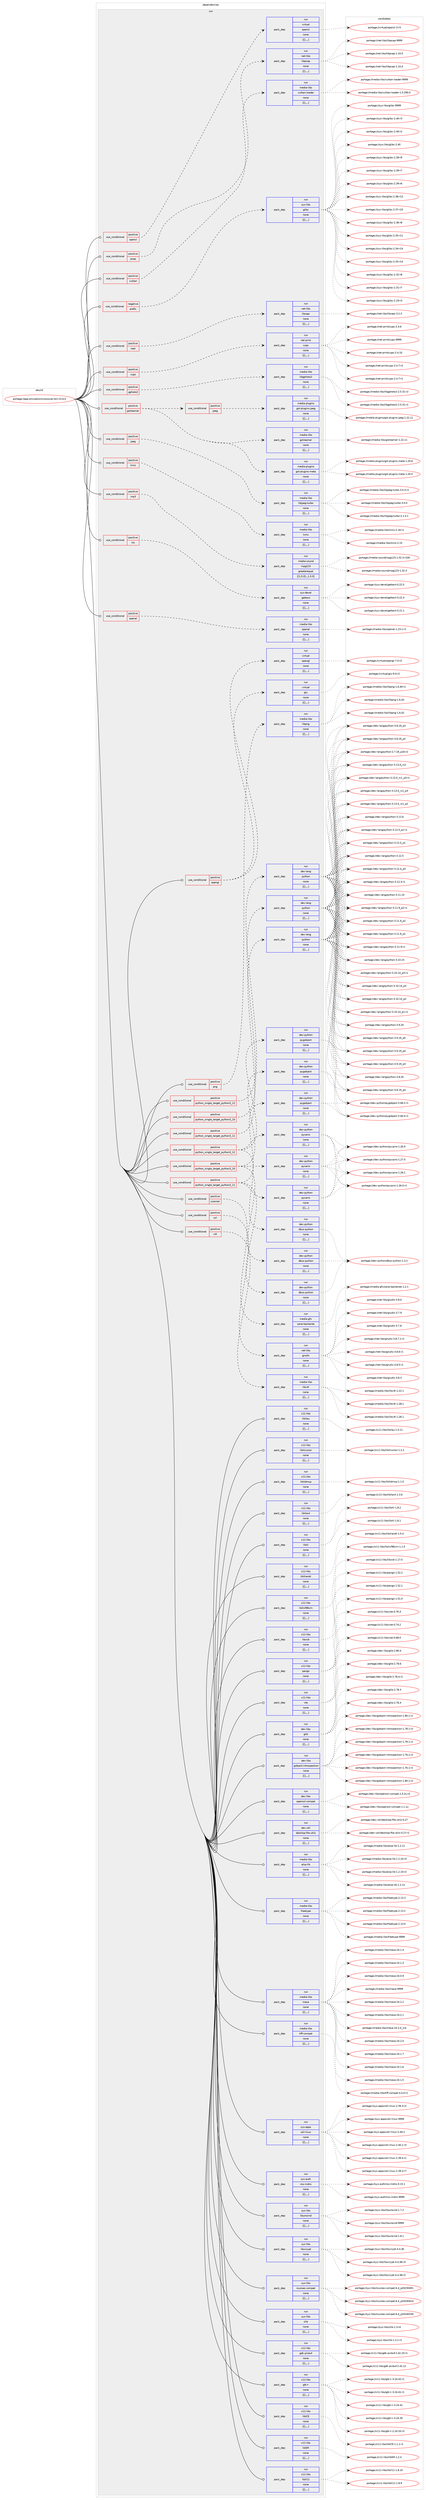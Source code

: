 digraph prolog {

# *************
# Graph options
# *************

newrank=true;
concentrate=true;
compound=true;
graph [rankdir=LR,fontname=Helvetica,fontsize=10,ranksep=1.5];#, ranksep=2.5, nodesep=0.2];
edge  [arrowhead=vee];
node  [fontname=Helvetica,fontsize=10];

# **********
# The ebuild
# **********

subgraph cluster_leftcol {
color=gray;
label=<<i>ebuild</i>>;
id [label="portage://app-emulation/crossover-bin-23.6.0", color=red, width=4, href="../app-emulation/crossover-bin-23.6.0.svg"];
}

# ****************
# The dependencies
# ****************

subgraph cluster_midcol {
color=gray;
label=<<i>dependencies</i>>;
subgraph cluster_compile {
fillcolor="#eeeeee";
style=filled;
label=<<i>compile</i>>;
}
subgraph cluster_compileandrun {
fillcolor="#eeeeee";
style=filled;
label=<<i>compile and run</i>>;
}
subgraph cluster_run {
fillcolor="#eeeeee";
style=filled;
label=<<i>run</i>>;
subgraph cond6538 {
dependency24302 [label=<<TABLE BORDER="0" CELLBORDER="1" CELLSPACING="0" CELLPADDING="4"><TR><TD ROWSPAN="3" CELLPADDING="10">use_conditional</TD></TR><TR><TD>negative</TD></TR><TR><TD>prefix</TD></TR></TABLE>>, shape=none, color=red];
subgraph pack17613 {
dependency24303 [label=<<TABLE BORDER="0" CELLBORDER="1" CELLSPACING="0" CELLPADDING="4" WIDTH="220"><TR><TD ROWSPAN="6" CELLPADDING="30">pack_dep</TD></TR><TR><TD WIDTH="110">run</TD></TR><TR><TD>sys-libs</TD></TR><TR><TD>glibc</TD></TR><TR><TD>none</TD></TR><TR><TD>[[],,,,]</TD></TR></TABLE>>, shape=none, color=blue];
}
dependency24302:e -> dependency24303:w [weight=20,style="dashed",arrowhead="vee"];
}
id:e -> dependency24302:w [weight=20,style="solid",arrowhead="odot"];
subgraph cond6539 {
dependency24304 [label=<<TABLE BORDER="0" CELLBORDER="1" CELLSPACING="0" CELLPADDING="4"><TR><TD ROWSPAN="3" CELLPADDING="10">use_conditional</TD></TR><TR><TD>positive</TD></TR><TR><TD>capi</TD></TR></TABLE>>, shape=none, color=red];
subgraph pack17614 {
dependency24305 [label=<<TABLE BORDER="0" CELLBORDER="1" CELLSPACING="0" CELLPADDING="4" WIDTH="220"><TR><TD ROWSPAN="6" CELLPADDING="30">pack_dep</TD></TR><TR><TD WIDTH="110">run</TD></TR><TR><TD>net-libs</TD></TR><TR><TD>libcapi</TD></TR><TR><TD>none</TD></TR><TR><TD>[[],,,,]</TD></TR></TABLE>>, shape=none, color=blue];
}
dependency24304:e -> dependency24305:w [weight=20,style="dashed",arrowhead="vee"];
}
id:e -> dependency24304:w [weight=20,style="solid",arrowhead="odot"];
subgraph cond6540 {
dependency24306 [label=<<TABLE BORDER="0" CELLBORDER="1" CELLSPACING="0" CELLPADDING="4"><TR><TD ROWSPAN="3" CELLPADDING="10">use_conditional</TD></TR><TR><TD>positive</TD></TR><TR><TD>cups</TD></TR></TABLE>>, shape=none, color=red];
subgraph pack17615 {
dependency24307 [label=<<TABLE BORDER="0" CELLBORDER="1" CELLSPACING="0" CELLPADDING="4" WIDTH="220"><TR><TD ROWSPAN="6" CELLPADDING="30">pack_dep</TD></TR><TR><TD WIDTH="110">run</TD></TR><TR><TD>net-print</TD></TR><TR><TD>cups</TD></TR><TR><TD>none</TD></TR><TR><TD>[[],,,,]</TD></TR></TABLE>>, shape=none, color=blue];
}
dependency24306:e -> dependency24307:w [weight=20,style="dashed",arrowhead="vee"];
}
id:e -> dependency24306:w [weight=20,style="solid",arrowhead="odot"];
subgraph cond6541 {
dependency24308 [label=<<TABLE BORDER="0" CELLBORDER="1" CELLSPACING="0" CELLPADDING="4"><TR><TD ROWSPAN="3" CELLPADDING="10">use_conditional</TD></TR><TR><TD>positive</TD></TR><TR><TD>gphoto2</TD></TR></TABLE>>, shape=none, color=red];
subgraph pack17616 {
dependency24309 [label=<<TABLE BORDER="0" CELLBORDER="1" CELLSPACING="0" CELLPADDING="4" WIDTH="220"><TR><TD ROWSPAN="6" CELLPADDING="30">pack_dep</TD></TR><TR><TD WIDTH="110">run</TD></TR><TR><TD>media-libs</TD></TR><TR><TD>libgphoto2</TD></TR><TR><TD>none</TD></TR><TR><TD>[[],,,,]</TD></TR></TABLE>>, shape=none, color=blue];
}
dependency24308:e -> dependency24309:w [weight=20,style="dashed",arrowhead="vee"];
}
id:e -> dependency24308:w [weight=20,style="solid",arrowhead="odot"];
subgraph cond6542 {
dependency24310 [label=<<TABLE BORDER="0" CELLBORDER="1" CELLSPACING="0" CELLPADDING="4"><TR><TD ROWSPAN="3" CELLPADDING="10">use_conditional</TD></TR><TR><TD>positive</TD></TR><TR><TD>gstreamer</TD></TR></TABLE>>, shape=none, color=red];
subgraph pack17617 {
dependency24311 [label=<<TABLE BORDER="0" CELLBORDER="1" CELLSPACING="0" CELLPADDING="4" WIDTH="220"><TR><TD ROWSPAN="6" CELLPADDING="30">pack_dep</TD></TR><TR><TD WIDTH="110">run</TD></TR><TR><TD>media-libs</TD></TR><TR><TD>gstreamer</TD></TR><TR><TD>none</TD></TR><TR><TD>[[],,,,]</TD></TR></TABLE>>, shape=none, color=blue];
}
dependency24310:e -> dependency24311:w [weight=20,style="dashed",arrowhead="vee"];
subgraph cond6543 {
dependency24312 [label=<<TABLE BORDER="0" CELLBORDER="1" CELLSPACING="0" CELLPADDING="4"><TR><TD ROWSPAN="3" CELLPADDING="10">use_conditional</TD></TR><TR><TD>positive</TD></TR><TR><TD>jpeg</TD></TR></TABLE>>, shape=none, color=red];
subgraph pack17618 {
dependency24313 [label=<<TABLE BORDER="0" CELLBORDER="1" CELLSPACING="0" CELLPADDING="4" WIDTH="220"><TR><TD ROWSPAN="6" CELLPADDING="30">pack_dep</TD></TR><TR><TD WIDTH="110">run</TD></TR><TR><TD>media-plugins</TD></TR><TR><TD>gst-plugins-jpeg</TD></TR><TR><TD>none</TD></TR><TR><TD>[[],,,,]</TD></TR></TABLE>>, shape=none, color=blue];
}
dependency24312:e -> dependency24313:w [weight=20,style="dashed",arrowhead="vee"];
}
dependency24310:e -> dependency24312:w [weight=20,style="dashed",arrowhead="vee"];
subgraph pack17619 {
dependency24314 [label=<<TABLE BORDER="0" CELLBORDER="1" CELLSPACING="0" CELLPADDING="4" WIDTH="220"><TR><TD ROWSPAN="6" CELLPADDING="30">pack_dep</TD></TR><TR><TD WIDTH="110">run</TD></TR><TR><TD>media-plugins</TD></TR><TR><TD>gst-plugins-meta</TD></TR><TR><TD>none</TD></TR><TR><TD>[[],,,,]</TD></TR></TABLE>>, shape=none, color=blue];
}
dependency24310:e -> dependency24314:w [weight=20,style="dashed",arrowhead="vee"];
}
id:e -> dependency24310:w [weight=20,style="solid",arrowhead="odot"];
subgraph cond6544 {
dependency24315 [label=<<TABLE BORDER="0" CELLBORDER="1" CELLSPACING="0" CELLPADDING="4"><TR><TD ROWSPAN="3" CELLPADDING="10">use_conditional</TD></TR><TR><TD>positive</TD></TR><TR><TD>jpeg</TD></TR></TABLE>>, shape=none, color=red];
subgraph pack17620 {
dependency24316 [label=<<TABLE BORDER="0" CELLBORDER="1" CELLSPACING="0" CELLPADDING="4" WIDTH="220"><TR><TD ROWSPAN="6" CELLPADDING="30">pack_dep</TD></TR><TR><TD WIDTH="110">run</TD></TR><TR><TD>media-libs</TD></TR><TR><TD>libjpeg-turbo</TD></TR><TR><TD>none</TD></TR><TR><TD>[[],,,,]</TD></TR></TABLE>>, shape=none, color=blue];
}
dependency24315:e -> dependency24316:w [weight=20,style="dashed",arrowhead="vee"];
}
id:e -> dependency24315:w [weight=20,style="solid",arrowhead="odot"];
subgraph cond6545 {
dependency24317 [label=<<TABLE BORDER="0" CELLBORDER="1" CELLSPACING="0" CELLPADDING="4"><TR><TD ROWSPAN="3" CELLPADDING="10">use_conditional</TD></TR><TR><TD>positive</TD></TR><TR><TD>lcms</TD></TR></TABLE>>, shape=none, color=red];
subgraph pack17621 {
dependency24318 [label=<<TABLE BORDER="0" CELLBORDER="1" CELLSPACING="0" CELLPADDING="4" WIDTH="220"><TR><TD ROWSPAN="6" CELLPADDING="30">pack_dep</TD></TR><TR><TD WIDTH="110">run</TD></TR><TR><TD>media-libs</TD></TR><TR><TD>lcms</TD></TR><TR><TD>none</TD></TR><TR><TD>[[],,,,]</TD></TR></TABLE>>, shape=none, color=blue];
}
dependency24317:e -> dependency24318:w [weight=20,style="dashed",arrowhead="vee"];
}
id:e -> dependency24317:w [weight=20,style="solid",arrowhead="odot"];
subgraph cond6546 {
dependency24319 [label=<<TABLE BORDER="0" CELLBORDER="1" CELLSPACING="0" CELLPADDING="4"><TR><TD ROWSPAN="3" CELLPADDING="10">use_conditional</TD></TR><TR><TD>positive</TD></TR><TR><TD>mp3</TD></TR></TABLE>>, shape=none, color=red];
subgraph pack17622 {
dependency24320 [label=<<TABLE BORDER="0" CELLBORDER="1" CELLSPACING="0" CELLPADDING="4" WIDTH="220"><TR><TD ROWSPAN="6" CELLPADDING="30">pack_dep</TD></TR><TR><TD WIDTH="110">run</TD></TR><TR><TD>media-sound</TD></TR><TR><TD>mpg123</TD></TR><TR><TD>greaterequal</TD></TR><TR><TD>[[1,5,0],,,1.5.0]</TD></TR></TABLE>>, shape=none, color=blue];
}
dependency24319:e -> dependency24320:w [weight=20,style="dashed",arrowhead="vee"];
}
id:e -> dependency24319:w [weight=20,style="solid",arrowhead="odot"];
subgraph cond6547 {
dependency24321 [label=<<TABLE BORDER="0" CELLBORDER="1" CELLSPACING="0" CELLPADDING="4"><TR><TD ROWSPAN="3" CELLPADDING="10">use_conditional</TD></TR><TR><TD>positive</TD></TR><TR><TD>nls</TD></TR></TABLE>>, shape=none, color=red];
subgraph pack17623 {
dependency24322 [label=<<TABLE BORDER="0" CELLBORDER="1" CELLSPACING="0" CELLPADDING="4" WIDTH="220"><TR><TD ROWSPAN="6" CELLPADDING="30">pack_dep</TD></TR><TR><TD WIDTH="110">run</TD></TR><TR><TD>sys-devel</TD></TR><TR><TD>gettext</TD></TR><TR><TD>none</TD></TR><TR><TD>[[],,,,]</TD></TR></TABLE>>, shape=none, color=blue];
}
dependency24321:e -> dependency24322:w [weight=20,style="dashed",arrowhead="vee"];
}
id:e -> dependency24321:w [weight=20,style="solid",arrowhead="odot"];
subgraph cond6548 {
dependency24323 [label=<<TABLE BORDER="0" CELLBORDER="1" CELLSPACING="0" CELLPADDING="4"><TR><TD ROWSPAN="3" CELLPADDING="10">use_conditional</TD></TR><TR><TD>positive</TD></TR><TR><TD>openal</TD></TR></TABLE>>, shape=none, color=red];
subgraph pack17624 {
dependency24324 [label=<<TABLE BORDER="0" CELLBORDER="1" CELLSPACING="0" CELLPADDING="4" WIDTH="220"><TR><TD ROWSPAN="6" CELLPADDING="30">pack_dep</TD></TR><TR><TD WIDTH="110">run</TD></TR><TR><TD>media-libs</TD></TR><TR><TD>openal</TD></TR><TR><TD>none</TD></TR><TR><TD>[[],,,,]</TD></TR></TABLE>>, shape=none, color=blue];
}
dependency24323:e -> dependency24324:w [weight=20,style="dashed",arrowhead="vee"];
}
id:e -> dependency24323:w [weight=20,style="solid",arrowhead="odot"];
subgraph cond6549 {
dependency24325 [label=<<TABLE BORDER="0" CELLBORDER="1" CELLSPACING="0" CELLPADDING="4"><TR><TD ROWSPAN="3" CELLPADDING="10">use_conditional</TD></TR><TR><TD>positive</TD></TR><TR><TD>opencl</TD></TR></TABLE>>, shape=none, color=red];
subgraph pack17625 {
dependency24326 [label=<<TABLE BORDER="0" CELLBORDER="1" CELLSPACING="0" CELLPADDING="4" WIDTH="220"><TR><TD ROWSPAN="6" CELLPADDING="30">pack_dep</TD></TR><TR><TD WIDTH="110">run</TD></TR><TR><TD>virtual</TD></TR><TR><TD>opencl</TD></TR><TR><TD>none</TD></TR><TR><TD>[[],,,,]</TD></TR></TABLE>>, shape=none, color=blue];
}
dependency24325:e -> dependency24326:w [weight=20,style="dashed",arrowhead="vee"];
}
id:e -> dependency24325:w [weight=20,style="solid",arrowhead="odot"];
subgraph cond6550 {
dependency24327 [label=<<TABLE BORDER="0" CELLBORDER="1" CELLSPACING="0" CELLPADDING="4"><TR><TD ROWSPAN="3" CELLPADDING="10">use_conditional</TD></TR><TR><TD>positive</TD></TR><TR><TD>opengl</TD></TR></TABLE>>, shape=none, color=red];
subgraph pack17626 {
dependency24328 [label=<<TABLE BORDER="0" CELLBORDER="1" CELLSPACING="0" CELLPADDING="4" WIDTH="220"><TR><TD ROWSPAN="6" CELLPADDING="30">pack_dep</TD></TR><TR><TD WIDTH="110">run</TD></TR><TR><TD>virtual</TD></TR><TR><TD>glu</TD></TR><TR><TD>none</TD></TR><TR><TD>[[],,,,]</TD></TR></TABLE>>, shape=none, color=blue];
}
dependency24327:e -> dependency24328:w [weight=20,style="dashed",arrowhead="vee"];
subgraph pack17627 {
dependency24329 [label=<<TABLE BORDER="0" CELLBORDER="1" CELLSPACING="0" CELLPADDING="4" WIDTH="220"><TR><TD ROWSPAN="6" CELLPADDING="30">pack_dep</TD></TR><TR><TD WIDTH="110">run</TD></TR><TR><TD>virtual</TD></TR><TR><TD>opengl</TD></TR><TR><TD>none</TD></TR><TR><TD>[[],,,,]</TD></TR></TABLE>>, shape=none, color=blue];
}
dependency24327:e -> dependency24329:w [weight=20,style="dashed",arrowhead="vee"];
}
id:e -> dependency24327:w [weight=20,style="solid",arrowhead="odot"];
subgraph cond6551 {
dependency24330 [label=<<TABLE BORDER="0" CELLBORDER="1" CELLSPACING="0" CELLPADDING="4"><TR><TD ROWSPAN="3" CELLPADDING="10">use_conditional</TD></TR><TR><TD>positive</TD></TR><TR><TD>pcap</TD></TR></TABLE>>, shape=none, color=red];
subgraph pack17628 {
dependency24331 [label=<<TABLE BORDER="0" CELLBORDER="1" CELLSPACING="0" CELLPADDING="4" WIDTH="220"><TR><TD ROWSPAN="6" CELLPADDING="30">pack_dep</TD></TR><TR><TD WIDTH="110">run</TD></TR><TR><TD>net-libs</TD></TR><TR><TD>libpcap</TD></TR><TR><TD>none</TD></TR><TR><TD>[[],,,,]</TD></TR></TABLE>>, shape=none, color=blue];
}
dependency24330:e -> dependency24331:w [weight=20,style="dashed",arrowhead="vee"];
}
id:e -> dependency24330:w [weight=20,style="solid",arrowhead="odot"];
subgraph cond6552 {
dependency24332 [label=<<TABLE BORDER="0" CELLBORDER="1" CELLSPACING="0" CELLPADDING="4"><TR><TD ROWSPAN="3" CELLPADDING="10">use_conditional</TD></TR><TR><TD>positive</TD></TR><TR><TD>png</TD></TR></TABLE>>, shape=none, color=red];
subgraph pack17629 {
dependency24333 [label=<<TABLE BORDER="0" CELLBORDER="1" CELLSPACING="0" CELLPADDING="4" WIDTH="220"><TR><TD ROWSPAN="6" CELLPADDING="30">pack_dep</TD></TR><TR><TD WIDTH="110">run</TD></TR><TR><TD>media-libs</TD></TR><TR><TD>libpng</TD></TR><TR><TD>none</TD></TR><TR><TD>[[],,,,]</TD></TR></TABLE>>, shape=none, color=blue];
}
dependency24332:e -> dependency24333:w [weight=20,style="dashed",arrowhead="vee"];
}
id:e -> dependency24332:w [weight=20,style="solid",arrowhead="odot"];
subgraph cond6553 {
dependency24334 [label=<<TABLE BORDER="0" CELLBORDER="1" CELLSPACING="0" CELLPADDING="4"><TR><TD ROWSPAN="3" CELLPADDING="10">use_conditional</TD></TR><TR><TD>positive</TD></TR><TR><TD>python_single_target_python3_10</TD></TR></TABLE>>, shape=none, color=red];
subgraph pack17630 {
dependency24335 [label=<<TABLE BORDER="0" CELLBORDER="1" CELLSPACING="0" CELLPADDING="4" WIDTH="220"><TR><TD ROWSPAN="6" CELLPADDING="30">pack_dep</TD></TR><TR><TD WIDTH="110">run</TD></TR><TR><TD>dev-lang</TD></TR><TR><TD>python</TD></TR><TR><TD>none</TD></TR><TR><TD>[[],,,,]</TD></TR></TABLE>>, shape=none, color=blue];
}
dependency24334:e -> dependency24335:w [weight=20,style="dashed",arrowhead="vee"];
}
id:e -> dependency24334:w [weight=20,style="solid",arrowhead="odot"];
subgraph cond6554 {
dependency24336 [label=<<TABLE BORDER="0" CELLBORDER="1" CELLSPACING="0" CELLPADDING="4"><TR><TD ROWSPAN="3" CELLPADDING="10">use_conditional</TD></TR><TR><TD>positive</TD></TR><TR><TD>python_single_target_python3_10</TD></TR></TABLE>>, shape=none, color=red];
subgraph pack17631 {
dependency24337 [label=<<TABLE BORDER="0" CELLBORDER="1" CELLSPACING="0" CELLPADDING="4" WIDTH="220"><TR><TD ROWSPAN="6" CELLPADDING="30">pack_dep</TD></TR><TR><TD WIDTH="110">run</TD></TR><TR><TD>dev-python</TD></TR><TR><TD>dbus-python</TD></TR><TR><TD>none</TD></TR><TR><TD>[[],,,,]</TD></TR></TABLE>>, shape=none, color=blue];
}
dependency24336:e -> dependency24337:w [weight=20,style="dashed",arrowhead="vee"];
subgraph pack17632 {
dependency24338 [label=<<TABLE BORDER="0" CELLBORDER="1" CELLSPACING="0" CELLPADDING="4" WIDTH="220"><TR><TD ROWSPAN="6" CELLPADDING="30">pack_dep</TD></TR><TR><TD WIDTH="110">run</TD></TR><TR><TD>dev-python</TD></TR><TR><TD>pycairo</TD></TR><TR><TD>none</TD></TR><TR><TD>[[],,,,]</TD></TR></TABLE>>, shape=none, color=blue];
}
dependency24336:e -> dependency24338:w [weight=20,style="dashed",arrowhead="vee"];
subgraph pack17633 {
dependency24339 [label=<<TABLE BORDER="0" CELLBORDER="1" CELLSPACING="0" CELLPADDING="4" WIDTH="220"><TR><TD ROWSPAN="6" CELLPADDING="30">pack_dep</TD></TR><TR><TD WIDTH="110">run</TD></TR><TR><TD>dev-python</TD></TR><TR><TD>pygobject</TD></TR><TR><TD>none</TD></TR><TR><TD>[[],,,,]</TD></TR></TABLE>>, shape=none, color=blue];
}
dependency24336:e -> dependency24339:w [weight=20,style="dashed",arrowhead="vee"];
}
id:e -> dependency24336:w [weight=20,style="solid",arrowhead="odot"];
subgraph cond6555 {
dependency24340 [label=<<TABLE BORDER="0" CELLBORDER="1" CELLSPACING="0" CELLPADDING="4"><TR><TD ROWSPAN="3" CELLPADDING="10">use_conditional</TD></TR><TR><TD>positive</TD></TR><TR><TD>python_single_target_python3_11</TD></TR></TABLE>>, shape=none, color=red];
subgraph pack17634 {
dependency24341 [label=<<TABLE BORDER="0" CELLBORDER="1" CELLSPACING="0" CELLPADDING="4" WIDTH="220"><TR><TD ROWSPAN="6" CELLPADDING="30">pack_dep</TD></TR><TR><TD WIDTH="110">run</TD></TR><TR><TD>dev-lang</TD></TR><TR><TD>python</TD></TR><TR><TD>none</TD></TR><TR><TD>[[],,,,]</TD></TR></TABLE>>, shape=none, color=blue];
}
dependency24340:e -> dependency24341:w [weight=20,style="dashed",arrowhead="vee"];
}
id:e -> dependency24340:w [weight=20,style="solid",arrowhead="odot"];
subgraph cond6556 {
dependency24342 [label=<<TABLE BORDER="0" CELLBORDER="1" CELLSPACING="0" CELLPADDING="4"><TR><TD ROWSPAN="3" CELLPADDING="10">use_conditional</TD></TR><TR><TD>positive</TD></TR><TR><TD>python_single_target_python3_11</TD></TR></TABLE>>, shape=none, color=red];
subgraph pack17635 {
dependency24343 [label=<<TABLE BORDER="0" CELLBORDER="1" CELLSPACING="0" CELLPADDING="4" WIDTH="220"><TR><TD ROWSPAN="6" CELLPADDING="30">pack_dep</TD></TR><TR><TD WIDTH="110">run</TD></TR><TR><TD>dev-python</TD></TR><TR><TD>dbus-python</TD></TR><TR><TD>none</TD></TR><TR><TD>[[],,,,]</TD></TR></TABLE>>, shape=none, color=blue];
}
dependency24342:e -> dependency24343:w [weight=20,style="dashed",arrowhead="vee"];
subgraph pack17636 {
dependency24344 [label=<<TABLE BORDER="0" CELLBORDER="1" CELLSPACING="0" CELLPADDING="4" WIDTH="220"><TR><TD ROWSPAN="6" CELLPADDING="30">pack_dep</TD></TR><TR><TD WIDTH="110">run</TD></TR><TR><TD>dev-python</TD></TR><TR><TD>pycairo</TD></TR><TR><TD>none</TD></TR><TR><TD>[[],,,,]</TD></TR></TABLE>>, shape=none, color=blue];
}
dependency24342:e -> dependency24344:w [weight=20,style="dashed",arrowhead="vee"];
subgraph pack17637 {
dependency24345 [label=<<TABLE BORDER="0" CELLBORDER="1" CELLSPACING="0" CELLPADDING="4" WIDTH="220"><TR><TD ROWSPAN="6" CELLPADDING="30">pack_dep</TD></TR><TR><TD WIDTH="110">run</TD></TR><TR><TD>dev-python</TD></TR><TR><TD>pygobject</TD></TR><TR><TD>none</TD></TR><TR><TD>[[],,,,]</TD></TR></TABLE>>, shape=none, color=blue];
}
dependency24342:e -> dependency24345:w [weight=20,style="dashed",arrowhead="vee"];
}
id:e -> dependency24342:w [weight=20,style="solid",arrowhead="odot"];
subgraph cond6557 {
dependency24346 [label=<<TABLE BORDER="0" CELLBORDER="1" CELLSPACING="0" CELLPADDING="4"><TR><TD ROWSPAN="3" CELLPADDING="10">use_conditional</TD></TR><TR><TD>positive</TD></TR><TR><TD>python_single_target_python3_12</TD></TR></TABLE>>, shape=none, color=red];
subgraph pack17638 {
dependency24347 [label=<<TABLE BORDER="0" CELLBORDER="1" CELLSPACING="0" CELLPADDING="4" WIDTH="220"><TR><TD ROWSPAN="6" CELLPADDING="30">pack_dep</TD></TR><TR><TD WIDTH="110">run</TD></TR><TR><TD>dev-lang</TD></TR><TR><TD>python</TD></TR><TR><TD>none</TD></TR><TR><TD>[[],,,,]</TD></TR></TABLE>>, shape=none, color=blue];
}
dependency24346:e -> dependency24347:w [weight=20,style="dashed",arrowhead="vee"];
}
id:e -> dependency24346:w [weight=20,style="solid",arrowhead="odot"];
subgraph cond6558 {
dependency24348 [label=<<TABLE BORDER="0" CELLBORDER="1" CELLSPACING="0" CELLPADDING="4"><TR><TD ROWSPAN="3" CELLPADDING="10">use_conditional</TD></TR><TR><TD>positive</TD></TR><TR><TD>python_single_target_python3_12</TD></TR></TABLE>>, shape=none, color=red];
subgraph pack17639 {
dependency24349 [label=<<TABLE BORDER="0" CELLBORDER="1" CELLSPACING="0" CELLPADDING="4" WIDTH="220"><TR><TD ROWSPAN="6" CELLPADDING="30">pack_dep</TD></TR><TR><TD WIDTH="110">run</TD></TR><TR><TD>dev-python</TD></TR><TR><TD>dbus-python</TD></TR><TR><TD>none</TD></TR><TR><TD>[[],,,,]</TD></TR></TABLE>>, shape=none, color=blue];
}
dependency24348:e -> dependency24349:w [weight=20,style="dashed",arrowhead="vee"];
subgraph pack17640 {
dependency24350 [label=<<TABLE BORDER="0" CELLBORDER="1" CELLSPACING="0" CELLPADDING="4" WIDTH="220"><TR><TD ROWSPAN="6" CELLPADDING="30">pack_dep</TD></TR><TR><TD WIDTH="110">run</TD></TR><TR><TD>dev-python</TD></TR><TR><TD>pycairo</TD></TR><TR><TD>none</TD></TR><TR><TD>[[],,,,]</TD></TR></TABLE>>, shape=none, color=blue];
}
dependency24348:e -> dependency24350:w [weight=20,style="dashed",arrowhead="vee"];
subgraph pack17641 {
dependency24351 [label=<<TABLE BORDER="0" CELLBORDER="1" CELLSPACING="0" CELLPADDING="4" WIDTH="220"><TR><TD ROWSPAN="6" CELLPADDING="30">pack_dep</TD></TR><TR><TD WIDTH="110">run</TD></TR><TR><TD>dev-python</TD></TR><TR><TD>pygobject</TD></TR><TR><TD>none</TD></TR><TR><TD>[[],,,,]</TD></TR></TABLE>>, shape=none, color=blue];
}
dependency24348:e -> dependency24351:w [weight=20,style="dashed",arrowhead="vee"];
}
id:e -> dependency24348:w [weight=20,style="solid",arrowhead="odot"];
subgraph cond6559 {
dependency24352 [label=<<TABLE BORDER="0" CELLBORDER="1" CELLSPACING="0" CELLPADDING="4"><TR><TD ROWSPAN="3" CELLPADDING="10">use_conditional</TD></TR><TR><TD>positive</TD></TR><TR><TD>scanner</TD></TR></TABLE>>, shape=none, color=red];
subgraph pack17642 {
dependency24353 [label=<<TABLE BORDER="0" CELLBORDER="1" CELLSPACING="0" CELLPADDING="4" WIDTH="220"><TR><TD ROWSPAN="6" CELLPADDING="30">pack_dep</TD></TR><TR><TD WIDTH="110">run</TD></TR><TR><TD>media-gfx</TD></TR><TR><TD>sane-backends</TD></TR><TR><TD>none</TD></TR><TR><TD>[[],,,,]</TD></TR></TABLE>>, shape=none, color=blue];
}
dependency24352:e -> dependency24353:w [weight=20,style="dashed",arrowhead="vee"];
}
id:e -> dependency24352:w [weight=20,style="solid",arrowhead="odot"];
subgraph cond6560 {
dependency24354 [label=<<TABLE BORDER="0" CELLBORDER="1" CELLSPACING="0" CELLPADDING="4"><TR><TD ROWSPAN="3" CELLPADDING="10">use_conditional</TD></TR><TR><TD>positive</TD></TR><TR><TD>ssl</TD></TR></TABLE>>, shape=none, color=red];
subgraph pack17643 {
dependency24355 [label=<<TABLE BORDER="0" CELLBORDER="1" CELLSPACING="0" CELLPADDING="4" WIDTH="220"><TR><TD ROWSPAN="6" CELLPADDING="30">pack_dep</TD></TR><TR><TD WIDTH="110">run</TD></TR><TR><TD>net-libs</TD></TR><TR><TD>gnutls</TD></TR><TR><TD>none</TD></TR><TR><TD>[[],,,,]</TD></TR></TABLE>>, shape=none, color=blue];
}
dependency24354:e -> dependency24355:w [weight=20,style="dashed",arrowhead="vee"];
}
id:e -> dependency24354:w [weight=20,style="solid",arrowhead="odot"];
subgraph cond6561 {
dependency24356 [label=<<TABLE BORDER="0" CELLBORDER="1" CELLSPACING="0" CELLPADDING="4"><TR><TD ROWSPAN="3" CELLPADDING="10">use_conditional</TD></TR><TR><TD>positive</TD></TR><TR><TD>v4l</TD></TR></TABLE>>, shape=none, color=red];
subgraph pack17644 {
dependency24357 [label=<<TABLE BORDER="0" CELLBORDER="1" CELLSPACING="0" CELLPADDING="4" WIDTH="220"><TR><TD ROWSPAN="6" CELLPADDING="30">pack_dep</TD></TR><TR><TD WIDTH="110">run</TD></TR><TR><TD>media-libs</TD></TR><TR><TD>libv4l</TD></TR><TR><TD>none</TD></TR><TR><TD>[[],,,,]</TD></TR></TABLE>>, shape=none, color=blue];
}
dependency24356:e -> dependency24357:w [weight=20,style="dashed",arrowhead="vee"];
}
id:e -> dependency24356:w [weight=20,style="solid",arrowhead="odot"];
subgraph cond6562 {
dependency24358 [label=<<TABLE BORDER="0" CELLBORDER="1" CELLSPACING="0" CELLPADDING="4"><TR><TD ROWSPAN="3" CELLPADDING="10">use_conditional</TD></TR><TR><TD>positive</TD></TR><TR><TD>vulkan</TD></TR></TABLE>>, shape=none, color=red];
subgraph pack17645 {
dependency24359 [label=<<TABLE BORDER="0" CELLBORDER="1" CELLSPACING="0" CELLPADDING="4" WIDTH="220"><TR><TD ROWSPAN="6" CELLPADDING="30">pack_dep</TD></TR><TR><TD WIDTH="110">run</TD></TR><TR><TD>media-libs</TD></TR><TR><TD>vulkan-loader</TD></TR><TR><TD>none</TD></TR><TR><TD>[[],,,,]</TD></TR></TABLE>>, shape=none, color=blue];
}
dependency24358:e -> dependency24359:w [weight=20,style="dashed",arrowhead="vee"];
}
id:e -> dependency24358:w [weight=20,style="solid",arrowhead="odot"];
subgraph pack17646 {
dependency24360 [label=<<TABLE BORDER="0" CELLBORDER="1" CELLSPACING="0" CELLPADDING="4" WIDTH="220"><TR><TD ROWSPAN="6" CELLPADDING="30">pack_dep</TD></TR><TR><TD WIDTH="110">run</TD></TR><TR><TD>dev-libs</TD></TR><TR><TD>glib</TD></TR><TR><TD>none</TD></TR><TR><TD>[[],,,,]</TD></TR></TABLE>>, shape=none, color=blue];
}
id:e -> dependency24360:w [weight=20,style="solid",arrowhead="odot"];
subgraph pack17647 {
dependency24361 [label=<<TABLE BORDER="0" CELLBORDER="1" CELLSPACING="0" CELLPADDING="4" WIDTH="220"><TR><TD ROWSPAN="6" CELLPADDING="30">pack_dep</TD></TR><TR><TD WIDTH="110">run</TD></TR><TR><TD>dev-libs</TD></TR><TR><TD>gobject-introspection</TD></TR><TR><TD>none</TD></TR><TR><TD>[[],,,,]</TD></TR></TABLE>>, shape=none, color=blue];
}
id:e -> dependency24361:w [weight=20,style="solid",arrowhead="odot"];
subgraph pack17648 {
dependency24362 [label=<<TABLE BORDER="0" CELLBORDER="1" CELLSPACING="0" CELLPADDING="4" WIDTH="220"><TR><TD ROWSPAN="6" CELLPADDING="30">pack_dep</TD></TR><TR><TD WIDTH="110">run</TD></TR><TR><TD>dev-libs</TD></TR><TR><TD>openssl-compat</TD></TR><TR><TD>none</TD></TR><TR><TD>[[],,,,]</TD></TR></TABLE>>, shape=none, color=blue];
}
id:e -> dependency24362:w [weight=20,style="solid",arrowhead="odot"];
subgraph pack17649 {
dependency24363 [label=<<TABLE BORDER="0" CELLBORDER="1" CELLSPACING="0" CELLPADDING="4" WIDTH="220"><TR><TD ROWSPAN="6" CELLPADDING="30">pack_dep</TD></TR><TR><TD WIDTH="110">run</TD></TR><TR><TD>dev-util</TD></TR><TR><TD>desktop-file-utils</TD></TR><TR><TD>none</TD></TR><TR><TD>[[],,,,]</TD></TR></TABLE>>, shape=none, color=blue];
}
id:e -> dependency24363:w [weight=20,style="solid",arrowhead="odot"];
subgraph pack17650 {
dependency24364 [label=<<TABLE BORDER="0" CELLBORDER="1" CELLSPACING="0" CELLPADDING="4" WIDTH="220"><TR><TD ROWSPAN="6" CELLPADDING="30">pack_dep</TD></TR><TR><TD WIDTH="110">run</TD></TR><TR><TD>media-libs</TD></TR><TR><TD>alsa-lib</TD></TR><TR><TD>none</TD></TR><TR><TD>[[],,,,]</TD></TR></TABLE>>, shape=none, color=blue];
}
id:e -> dependency24364:w [weight=20,style="solid",arrowhead="odot"];
subgraph pack17651 {
dependency24365 [label=<<TABLE BORDER="0" CELLBORDER="1" CELLSPACING="0" CELLPADDING="4" WIDTH="220"><TR><TD ROWSPAN="6" CELLPADDING="30">pack_dep</TD></TR><TR><TD WIDTH="110">run</TD></TR><TR><TD>media-libs</TD></TR><TR><TD>freetype</TD></TR><TR><TD>none</TD></TR><TR><TD>[[],,,,]</TD></TR></TABLE>>, shape=none, color=blue];
}
id:e -> dependency24365:w [weight=20,style="solid",arrowhead="odot"];
subgraph pack17652 {
dependency24366 [label=<<TABLE BORDER="0" CELLBORDER="1" CELLSPACING="0" CELLPADDING="4" WIDTH="220"><TR><TD ROWSPAN="6" CELLPADDING="30">pack_dep</TD></TR><TR><TD WIDTH="110">run</TD></TR><TR><TD>media-libs</TD></TR><TR><TD>mesa</TD></TR><TR><TD>none</TD></TR><TR><TD>[[],,,,]</TD></TR></TABLE>>, shape=none, color=blue];
}
id:e -> dependency24366:w [weight=20,style="solid",arrowhead="odot"];
subgraph pack17653 {
dependency24367 [label=<<TABLE BORDER="0" CELLBORDER="1" CELLSPACING="0" CELLPADDING="4" WIDTH="220"><TR><TD ROWSPAN="6" CELLPADDING="30">pack_dep</TD></TR><TR><TD WIDTH="110">run</TD></TR><TR><TD>media-libs</TD></TR><TR><TD>tiff-compat</TD></TR><TR><TD>none</TD></TR><TR><TD>[[],,,,]</TD></TR></TABLE>>, shape=none, color=blue];
}
id:e -> dependency24367:w [weight=20,style="solid",arrowhead="odot"];
subgraph pack17654 {
dependency24368 [label=<<TABLE BORDER="0" CELLBORDER="1" CELLSPACING="0" CELLPADDING="4" WIDTH="220"><TR><TD ROWSPAN="6" CELLPADDING="30">pack_dep</TD></TR><TR><TD WIDTH="110">run</TD></TR><TR><TD>sys-apps</TD></TR><TR><TD>util-linux</TD></TR><TR><TD>none</TD></TR><TR><TD>[[],,,,]</TD></TR></TABLE>>, shape=none, color=blue];
}
id:e -> dependency24368:w [weight=20,style="solid",arrowhead="odot"];
subgraph pack17655 {
dependency24369 [label=<<TABLE BORDER="0" CELLBORDER="1" CELLSPACING="0" CELLPADDING="4" WIDTH="220"><TR><TD ROWSPAN="6" CELLPADDING="30">pack_dep</TD></TR><TR><TD WIDTH="110">run</TD></TR><TR><TD>sys-auth</TD></TR><TR><TD>nss-mdns</TD></TR><TR><TD>none</TD></TR><TR><TD>[[],,,,]</TD></TR></TABLE>>, shape=none, color=blue];
}
id:e -> dependency24369:w [weight=20,style="solid",arrowhead="odot"];
subgraph pack17656 {
dependency24370 [label=<<TABLE BORDER="0" CELLBORDER="1" CELLSPACING="0" CELLPADDING="4" WIDTH="220"><TR><TD ROWSPAN="6" CELLPADDING="30">pack_dep</TD></TR><TR><TD WIDTH="110">run</TD></TR><TR><TD>sys-libs</TD></TR><TR><TD>libunwind</TD></TR><TR><TD>none</TD></TR><TR><TD>[[],,,,]</TD></TR></TABLE>>, shape=none, color=blue];
}
id:e -> dependency24370:w [weight=20,style="solid",arrowhead="odot"];
subgraph pack17657 {
dependency24371 [label=<<TABLE BORDER="0" CELLBORDER="1" CELLSPACING="0" CELLPADDING="4" WIDTH="220"><TR><TD ROWSPAN="6" CELLPADDING="30">pack_dep</TD></TR><TR><TD WIDTH="110">run</TD></TR><TR><TD>sys-libs</TD></TR><TR><TD>libxcrypt</TD></TR><TR><TD>none</TD></TR><TR><TD>[[],,,,]</TD></TR></TABLE>>, shape=none, color=blue];
}
id:e -> dependency24371:w [weight=20,style="solid",arrowhead="odot"];
subgraph pack17658 {
dependency24372 [label=<<TABLE BORDER="0" CELLBORDER="1" CELLSPACING="0" CELLPADDING="4" WIDTH="220"><TR><TD ROWSPAN="6" CELLPADDING="30">pack_dep</TD></TR><TR><TD WIDTH="110">run</TD></TR><TR><TD>sys-libs</TD></TR><TR><TD>ncurses-compat</TD></TR><TR><TD>none</TD></TR><TR><TD>[[],,,,]</TD></TR></TABLE>>, shape=none, color=blue];
}
id:e -> dependency24372:w [weight=20,style="solid",arrowhead="odot"];
subgraph pack17659 {
dependency24373 [label=<<TABLE BORDER="0" CELLBORDER="1" CELLSPACING="0" CELLPADDING="4" WIDTH="220"><TR><TD ROWSPAN="6" CELLPADDING="30">pack_dep</TD></TR><TR><TD WIDTH="110">run</TD></TR><TR><TD>sys-libs</TD></TR><TR><TD>zlib</TD></TR><TR><TD>none</TD></TR><TR><TD>[[],,,,]</TD></TR></TABLE>>, shape=none, color=blue];
}
id:e -> dependency24373:w [weight=20,style="solid",arrowhead="odot"];
subgraph pack17660 {
dependency24374 [label=<<TABLE BORDER="0" CELLBORDER="1" CELLSPACING="0" CELLPADDING="4" WIDTH="220"><TR><TD ROWSPAN="6" CELLPADDING="30">pack_dep</TD></TR><TR><TD WIDTH="110">run</TD></TR><TR><TD>x11-libs</TD></TR><TR><TD>gdk-pixbuf</TD></TR><TR><TD>none</TD></TR><TR><TD>[[],,,,]</TD></TR></TABLE>>, shape=none, color=blue];
}
id:e -> dependency24374:w [weight=20,style="solid",arrowhead="odot"];
subgraph pack17661 {
dependency24375 [label=<<TABLE BORDER="0" CELLBORDER="1" CELLSPACING="0" CELLPADDING="4" WIDTH="220"><TR><TD ROWSPAN="6" CELLPADDING="30">pack_dep</TD></TR><TR><TD WIDTH="110">run</TD></TR><TR><TD>x11-libs</TD></TR><TR><TD>gtk+</TD></TR><TR><TD>none</TD></TR><TR><TD>[[],,,,]</TD></TR></TABLE>>, shape=none, color=blue];
}
id:e -> dependency24375:w [weight=20,style="solid",arrowhead="odot"];
subgraph pack17662 {
dependency24376 [label=<<TABLE BORDER="0" CELLBORDER="1" CELLSPACING="0" CELLPADDING="4" WIDTH="220"><TR><TD ROWSPAN="6" CELLPADDING="30">pack_dep</TD></TR><TR><TD WIDTH="110">run</TD></TR><TR><TD>x11-libs</TD></TR><TR><TD>libICE</TD></TR><TR><TD>none</TD></TR><TR><TD>[[],,,,]</TD></TR></TABLE>>, shape=none, color=blue];
}
id:e -> dependency24376:w [weight=20,style="solid",arrowhead="odot"];
subgraph pack17663 {
dependency24377 [label=<<TABLE BORDER="0" CELLBORDER="1" CELLSPACING="0" CELLPADDING="4" WIDTH="220"><TR><TD ROWSPAN="6" CELLPADDING="30">pack_dep</TD></TR><TR><TD WIDTH="110">run</TD></TR><TR><TD>x11-libs</TD></TR><TR><TD>libSM</TD></TR><TR><TD>none</TD></TR><TR><TD>[[],,,,]</TD></TR></TABLE>>, shape=none, color=blue];
}
id:e -> dependency24377:w [weight=20,style="solid",arrowhead="odot"];
subgraph pack17664 {
dependency24378 [label=<<TABLE BORDER="0" CELLBORDER="1" CELLSPACING="0" CELLPADDING="4" WIDTH="220"><TR><TD ROWSPAN="6" CELLPADDING="30">pack_dep</TD></TR><TR><TD WIDTH="110">run</TD></TR><TR><TD>x11-libs</TD></TR><TR><TD>libX11</TD></TR><TR><TD>none</TD></TR><TR><TD>[[],,,,]</TD></TR></TABLE>>, shape=none, color=blue];
}
id:e -> dependency24378:w [weight=20,style="solid",arrowhead="odot"];
subgraph pack17665 {
dependency24379 [label=<<TABLE BORDER="0" CELLBORDER="1" CELLSPACING="0" CELLPADDING="4" WIDTH="220"><TR><TD ROWSPAN="6" CELLPADDING="30">pack_dep</TD></TR><TR><TD WIDTH="110">run</TD></TR><TR><TD>x11-libs</TD></TR><TR><TD>libXau</TD></TR><TR><TD>none</TD></TR><TR><TD>[[],,,,]</TD></TR></TABLE>>, shape=none, color=blue];
}
id:e -> dependency24379:w [weight=20,style="solid",arrowhead="odot"];
subgraph pack17666 {
dependency24380 [label=<<TABLE BORDER="0" CELLBORDER="1" CELLSPACING="0" CELLPADDING="4" WIDTH="220"><TR><TD ROWSPAN="6" CELLPADDING="30">pack_dep</TD></TR><TR><TD WIDTH="110">run</TD></TR><TR><TD>x11-libs</TD></TR><TR><TD>libXcursor</TD></TR><TR><TD>none</TD></TR><TR><TD>[[],,,,]</TD></TR></TABLE>>, shape=none, color=blue];
}
id:e -> dependency24380:w [weight=20,style="solid",arrowhead="odot"];
subgraph pack17667 {
dependency24381 [label=<<TABLE BORDER="0" CELLBORDER="1" CELLSPACING="0" CELLPADDING="4" WIDTH="220"><TR><TD ROWSPAN="6" CELLPADDING="30">pack_dep</TD></TR><TR><TD WIDTH="110">run</TD></TR><TR><TD>x11-libs</TD></TR><TR><TD>libXdmcp</TD></TR><TR><TD>none</TD></TR><TR><TD>[[],,,,]</TD></TR></TABLE>>, shape=none, color=blue];
}
id:e -> dependency24381:w [weight=20,style="solid",arrowhead="odot"];
subgraph pack17668 {
dependency24382 [label=<<TABLE BORDER="0" CELLBORDER="1" CELLSPACING="0" CELLPADDING="4" WIDTH="220"><TR><TD ROWSPAN="6" CELLPADDING="30">pack_dep</TD></TR><TR><TD WIDTH="110">run</TD></TR><TR><TD>x11-libs</TD></TR><TR><TD>libXext</TD></TR><TR><TD>none</TD></TR><TR><TD>[[],,,,]</TD></TR></TABLE>>, shape=none, color=blue];
}
id:e -> dependency24382:w [weight=20,style="solid",arrowhead="odot"];
subgraph pack17669 {
dependency24383 [label=<<TABLE BORDER="0" CELLBORDER="1" CELLSPACING="0" CELLPADDING="4" WIDTH="220"><TR><TD ROWSPAN="6" CELLPADDING="30">pack_dep</TD></TR><TR><TD WIDTH="110">run</TD></TR><TR><TD>x11-libs</TD></TR><TR><TD>libXi</TD></TR><TR><TD>none</TD></TR><TR><TD>[[],,,,]</TD></TR></TABLE>>, shape=none, color=blue];
}
id:e -> dependency24383:w [weight=20,style="solid",arrowhead="odot"];
subgraph pack17670 {
dependency24384 [label=<<TABLE BORDER="0" CELLBORDER="1" CELLSPACING="0" CELLPADDING="4" WIDTH="220"><TR><TD ROWSPAN="6" CELLPADDING="30">pack_dep</TD></TR><TR><TD WIDTH="110">run</TD></TR><TR><TD>x11-libs</TD></TR><TR><TD>libXrandr</TD></TR><TR><TD>none</TD></TR><TR><TD>[[],,,,]</TD></TR></TABLE>>, shape=none, color=blue];
}
id:e -> dependency24384:w [weight=20,style="solid",arrowhead="odot"];
subgraph pack17671 {
dependency24385 [label=<<TABLE BORDER="0" CELLBORDER="1" CELLSPACING="0" CELLPADDING="4" WIDTH="220"><TR><TD ROWSPAN="6" CELLPADDING="30">pack_dep</TD></TR><TR><TD WIDTH="110">run</TD></TR><TR><TD>x11-libs</TD></TR><TR><TD>libXxf86vm</TD></TR><TR><TD>none</TD></TR><TR><TD>[[],,,,]</TD></TR></TABLE>>, shape=none, color=blue];
}
id:e -> dependency24385:w [weight=20,style="solid",arrowhead="odot"];
subgraph pack17672 {
dependency24386 [label=<<TABLE BORDER="0" CELLBORDER="1" CELLSPACING="0" CELLPADDING="4" WIDTH="220"><TR><TD ROWSPAN="6" CELLPADDING="30">pack_dep</TD></TR><TR><TD WIDTH="110">run</TD></TR><TR><TD>x11-libs</TD></TR><TR><TD>libxcb</TD></TR><TR><TD>none</TD></TR><TR><TD>[[],,,,]</TD></TR></TABLE>>, shape=none, color=blue];
}
id:e -> dependency24386:w [weight=20,style="solid",arrowhead="odot"];
subgraph pack17673 {
dependency24387 [label=<<TABLE BORDER="0" CELLBORDER="1" CELLSPACING="0" CELLPADDING="4" WIDTH="220"><TR><TD ROWSPAN="6" CELLPADDING="30">pack_dep</TD></TR><TR><TD WIDTH="110">run</TD></TR><TR><TD>x11-libs</TD></TR><TR><TD>pango</TD></TR><TR><TD>none</TD></TR><TR><TD>[[],,,,]</TD></TR></TABLE>>, shape=none, color=blue];
}
id:e -> dependency24387:w [weight=20,style="solid",arrowhead="odot"];
subgraph pack17674 {
dependency24388 [label=<<TABLE BORDER="0" CELLBORDER="1" CELLSPACING="0" CELLPADDING="4" WIDTH="220"><TR><TD ROWSPAN="6" CELLPADDING="30">pack_dep</TD></TR><TR><TD WIDTH="110">run</TD></TR><TR><TD>x11-libs</TD></TR><TR><TD>vte</TD></TR><TR><TD>none</TD></TR><TR><TD>[[],,,,]</TD></TR></TABLE>>, shape=none, color=blue];
}
id:e -> dependency24388:w [weight=20,style="solid",arrowhead="odot"];
}
}

# **************
# The candidates
# **************

subgraph cluster_choices {
rank=same;
color=gray;
label=<<i>candidates</i>>;

subgraph choice17613 {
color=black;
nodesep=1;
choice11512111545108105981154710310810598994557575757 [label="portage://sys-libs/glibc-9999", color=red, width=4,href="../sys-libs/glibc-9999.svg"];
choice115121115451081059811547103108105989945504652484511451 [label="portage://sys-libs/glibc-2.40-r3", color=red, width=4,href="../sys-libs/glibc-2.40-r3.svg"];
choice115121115451081059811547103108105989945504652484511450 [label="portage://sys-libs/glibc-2.40-r2", color=red, width=4,href="../sys-libs/glibc-2.40-r2.svg"];
choice11512111545108105981154710310810598994550465248 [label="portage://sys-libs/glibc-2.40", color=red, width=4,href="../sys-libs/glibc-2.40.svg"];
choice115121115451081059811547103108105989945504651574511457 [label="portage://sys-libs/glibc-2.39-r9", color=red, width=4,href="../sys-libs/glibc-2.39-r9.svg"];
choice115121115451081059811547103108105989945504651574511455 [label="portage://sys-libs/glibc-2.39-r7", color=red, width=4,href="../sys-libs/glibc-2.39-r7.svg"];
choice115121115451081059811547103108105989945504651574511454 [label="portage://sys-libs/glibc-2.39-r6", color=red, width=4,href="../sys-libs/glibc-2.39-r6.svg"];
choice11512111545108105981154710310810598994550465156451144951 [label="portage://sys-libs/glibc-2.38-r13", color=red, width=4,href="../sys-libs/glibc-2.38-r13.svg"];
choice11512111545108105981154710310810598994550465155451144948 [label="portage://sys-libs/glibc-2.37-r10", color=red, width=4,href="../sys-libs/glibc-2.37-r10.svg"];
choice115121115451081059811547103108105989945504651544511456 [label="portage://sys-libs/glibc-2.36-r8", color=red, width=4,href="../sys-libs/glibc-2.36-r8.svg"];
choice11512111545108105981154710310810598994550465153451144949 [label="portage://sys-libs/glibc-2.35-r11", color=red, width=4,href="../sys-libs/glibc-2.35-r11.svg"];
choice11512111545108105981154710310810598994550465152451144952 [label="portage://sys-libs/glibc-2.34-r14", color=red, width=4,href="../sys-libs/glibc-2.34-r14.svg"];
choice11512111545108105981154710310810598994550465151451144952 [label="portage://sys-libs/glibc-2.33-r14", color=red, width=4,href="../sys-libs/glibc-2.33-r14.svg"];
choice115121115451081059811547103108105989945504651504511456 [label="portage://sys-libs/glibc-2.32-r8", color=red, width=4,href="../sys-libs/glibc-2.32-r8.svg"];
choice115121115451081059811547103108105989945504651494511455 [label="portage://sys-libs/glibc-2.31-r7", color=red, width=4,href="../sys-libs/glibc-2.31-r7.svg"];
choice115121115451081059811547103108105989945504649574511451 [label="portage://sys-libs/glibc-2.19-r3", color=red, width=4,href="../sys-libs/glibc-2.19-r3.svg"];
dependency24303:e -> choice11512111545108105981154710310810598994557575757:w [style=dotted,weight="100"];
dependency24303:e -> choice115121115451081059811547103108105989945504652484511451:w [style=dotted,weight="100"];
dependency24303:e -> choice115121115451081059811547103108105989945504652484511450:w [style=dotted,weight="100"];
dependency24303:e -> choice11512111545108105981154710310810598994550465248:w [style=dotted,weight="100"];
dependency24303:e -> choice115121115451081059811547103108105989945504651574511457:w [style=dotted,weight="100"];
dependency24303:e -> choice115121115451081059811547103108105989945504651574511455:w [style=dotted,weight="100"];
dependency24303:e -> choice115121115451081059811547103108105989945504651574511454:w [style=dotted,weight="100"];
dependency24303:e -> choice11512111545108105981154710310810598994550465156451144951:w [style=dotted,weight="100"];
dependency24303:e -> choice11512111545108105981154710310810598994550465155451144948:w [style=dotted,weight="100"];
dependency24303:e -> choice115121115451081059811547103108105989945504651544511456:w [style=dotted,weight="100"];
dependency24303:e -> choice11512111545108105981154710310810598994550465153451144949:w [style=dotted,weight="100"];
dependency24303:e -> choice11512111545108105981154710310810598994550465152451144952:w [style=dotted,weight="100"];
dependency24303:e -> choice11512111545108105981154710310810598994550465151451144952:w [style=dotted,weight="100"];
dependency24303:e -> choice115121115451081059811547103108105989945504651504511456:w [style=dotted,weight="100"];
dependency24303:e -> choice115121115451081059811547103108105989945504651494511455:w [style=dotted,weight="100"];
dependency24303:e -> choice115121115451081059811547103108105989945504649574511451:w [style=dotted,weight="100"];
}
subgraph choice17614 {
color=black;
nodesep=1;
choice110101116451081059811547108105989997112105455146504651 [label="portage://net-libs/libcapi-3.2.3", color=red, width=4,href="../net-libs/libcapi-3.2.3.svg"];
dependency24305:e -> choice110101116451081059811547108105989997112105455146504651:w [style=dotted,weight="100"];
}
subgraph choice17615 {
color=black;
nodesep=1;
choice1101011164511211410511011647991171121154557575757 [label="portage://net-print/cups-9999", color=red, width=4,href="../net-print/cups-9999.svg"];
choice11010111645112114105110116479911711211545504652464948 [label="portage://net-print/cups-2.4.10", color=red, width=4,href="../net-print/cups-2.4.10.svg"];
choice1101011164511211410511011647991171121154550465246554511450 [label="portage://net-print/cups-2.4.7-r2", color=red, width=4,href="../net-print/cups-2.4.7-r2.svg"];
choice1101011164511211410511011647991171121154550465246554511449 [label="portage://net-print/cups-2.4.7-r1", color=red, width=4,href="../net-print/cups-2.4.7-r1.svg"];
choice110101116451121141051101164799117112115455046524654 [label="portage://net-print/cups-2.4.6", color=red, width=4,href="../net-print/cups-2.4.6.svg"];
dependency24307:e -> choice1101011164511211410511011647991171121154557575757:w [style=dotted,weight="100"];
dependency24307:e -> choice11010111645112114105110116479911711211545504652464948:w [style=dotted,weight="100"];
dependency24307:e -> choice1101011164511211410511011647991171121154550465246554511450:w [style=dotted,weight="100"];
dependency24307:e -> choice1101011164511211410511011647991171121154550465246554511449:w [style=dotted,weight="100"];
dependency24307:e -> choice110101116451121141051101164799117112115455046524654:w [style=dotted,weight="100"];
}
subgraph choice17616 {
color=black;
nodesep=1;
choice109101100105974510810598115471081059810311210411111611150455046534651494511450 [label="portage://media-libs/libgphoto2-2.5.31-r2", color=red, width=4,href="../media-libs/libgphoto2-2.5.31-r2.svg"];
choice109101100105974510810598115471081059810311210411111611150455046534651494511449 [label="portage://media-libs/libgphoto2-2.5.31-r1", color=red, width=4,href="../media-libs/libgphoto2-2.5.31-r1.svg"];
dependency24309:e -> choice109101100105974510810598115471081059810311210411111611150455046534651494511450:w [style=dotted,weight="100"];
dependency24309:e -> choice109101100105974510810598115471081059810311210411111611150455046534651494511449:w [style=dotted,weight="100"];
}
subgraph choice17617 {
color=black;
nodesep=1;
choice10910110010597451081059811547103115116114101971091011144549465050464949 [label="portage://media-libs/gstreamer-1.22.11", color=red, width=4,href="../media-libs/gstreamer-1.22.11.svg"];
dependency24311:e -> choice10910110010597451081059811547103115116114101971091011144549465050464949:w [style=dotted,weight="100"];
}
subgraph choice17618 {
color=black;
nodesep=1;
choice10910110010597451121081171031051101154710311511645112108117103105110115451061121011034549465050464949 [label="portage://media-plugins/gst-plugins-jpeg-1.22.11", color=red, width=4,href="../media-plugins/gst-plugins-jpeg-1.22.11.svg"];
dependency24313:e -> choice10910110010597451121081171031051101154710311511645112108117103105110115451061121011034549465050464949:w [style=dotted,weight="100"];
}
subgraph choice17619 {
color=black;
nodesep=1;
choice10910110010597451121081171031051101154710311511645112108117103105110115451091011169745494650484654 [label="portage://media-plugins/gst-plugins-meta-1.20.6", color=red, width=4,href="../media-plugins/gst-plugins-meta-1.20.6.svg"];
choice10910110010597451121081171031051101154710311511645112108117103105110115451091011169745494650484653 [label="portage://media-plugins/gst-plugins-meta-1.20.5", color=red, width=4,href="../media-plugins/gst-plugins-meta-1.20.5.svg"];
dependency24314:e -> choice10910110010597451121081171031051101154710311511645112108117103105110115451091011169745494650484654:w [style=dotted,weight="100"];
dependency24314:e -> choice10910110010597451121081171031051101154710311511645112108117103105110115451091011169745494650484653:w [style=dotted,weight="100"];
}
subgraph choice17620 {
color=black;
nodesep=1;
choice109101100105974510810598115471081059810611210110345116117114981114551464846514511449 [label="portage://media-libs/libjpeg-turbo-3.0.3-r1", color=red, width=4,href="../media-libs/libjpeg-turbo-3.0.3-r1.svg"];
choice10910110010597451081059811547108105981061121011034511611711498111455146484648 [label="portage://media-libs/libjpeg-turbo-3.0.0", color=red, width=4,href="../media-libs/libjpeg-turbo-3.0.0.svg"];
choice109101100105974510810598115471081059810611210110345116117114981114550464946534649 [label="portage://media-libs/libjpeg-turbo-2.1.5.1", color=red, width=4,href="../media-libs/libjpeg-turbo-2.1.5.1.svg"];
dependency24316:e -> choice109101100105974510810598115471081059810611210110345116117114981114551464846514511449:w [style=dotted,weight="100"];
dependency24316:e -> choice10910110010597451081059811547108105981061121011034511611711498111455146484648:w [style=dotted,weight="100"];
dependency24316:e -> choice109101100105974510810598115471081059810611210110345116117114981114550464946534649:w [style=dotted,weight="100"];
}
subgraph choice17621 {
color=black;
nodesep=1;
choice109101100105974510810598115471089910911545504649544511449 [label="portage://media-libs/lcms-2.16-r1", color=red, width=4,href="../media-libs/lcms-2.16-r1.svg"];
choice10910110010597451081059811547108991091154550464953 [label="portage://media-libs/lcms-2.15", color=red, width=4,href="../media-libs/lcms-2.15.svg"];
dependency24318:e -> choice109101100105974510810598115471089910911545504649544511449:w [style=dotted,weight="100"];
dependency24318:e -> choice10910110010597451081059811547108991091154550464953:w [style=dotted,weight="100"];
}
subgraph choice17622 {
color=black;
nodesep=1;
choice1091011001059745115111117110100471091121034950514549465150465145114494848 [label="portage://media-sound/mpg123-1.32.3-r100", color=red, width=4,href="../media-sound/mpg123-1.32.3-r100.svg"];
choice10910110010597451151111171101004710911210349505145494651504651 [label="portage://media-sound/mpg123-1.32.3", color=red, width=4,href="../media-sound/mpg123-1.32.3.svg"];
dependency24320:e -> choice1091011001059745115111117110100471091121034950514549465150465145114494848:w [style=dotted,weight="100"];
dependency24320:e -> choice10910110010597451151111171101004710911210349505145494651504651:w [style=dotted,weight="100"];
}
subgraph choice17623 {
color=black;
nodesep=1;
choice115121115451001011181011084710310111611610112011645484650504653 [label="portage://sys-devel/gettext-0.22.5", color=red, width=4,href="../sys-devel/gettext-0.22.5.svg"];
choice115121115451001011181011084710310111611610112011645484650504652 [label="portage://sys-devel/gettext-0.22.4", color=red, width=4,href="../sys-devel/gettext-0.22.4.svg"];
choice115121115451001011181011084710310111611610112011645484650494649 [label="portage://sys-devel/gettext-0.21.1", color=red, width=4,href="../sys-devel/gettext-0.21.1.svg"];
dependency24322:e -> choice115121115451001011181011084710310111611610112011645484650504653:w [style=dotted,weight="100"];
dependency24322:e -> choice115121115451001011181011084710310111611610112011645484650504652:w [style=dotted,weight="100"];
dependency24322:e -> choice115121115451001011181011084710310111611610112011645484650494649:w [style=dotted,weight="100"];
}
subgraph choice17624 {
color=black;
nodesep=1;
choice1091011001059745108105981154711111210111097108454946505146494511449 [label="portage://media-libs/openal-1.23.1-r1", color=red, width=4,href="../media-libs/openal-1.23.1-r1.svg"];
dependency24324:e -> choice1091011001059745108105981154711111210111097108454946505146494511449:w [style=dotted,weight="100"];
}
subgraph choice17625 {
color=black;
nodesep=1;
choice11810511411611797108471111121011109910845514511451 [label="portage://virtual/opencl-3-r3", color=red, width=4,href="../virtual/opencl-3-r3.svg"];
dependency24326:e -> choice11810511411611797108471111121011109910845514511451:w [style=dotted,weight="100"];
}
subgraph choice17626 {
color=black;
nodesep=1;
choice1181051141161179710847103108117455746484511450 [label="portage://virtual/glu-9.0-r2", color=red, width=4,href="../virtual/glu-9.0-r2.svg"];
dependency24328:e -> choice1181051141161179710847103108117455746484511450:w [style=dotted,weight="100"];
}
subgraph choice17627 {
color=black;
nodesep=1;
choice1181051141161179710847111112101110103108455546484511450 [label="portage://virtual/opengl-7.0-r2", color=red, width=4,href="../virtual/opengl-7.0-r2.svg"];
dependency24329:e -> choice1181051141161179710847111112101110103108455546484511450:w [style=dotted,weight="100"];
}
subgraph choice17628 {
color=black;
nodesep=1;
choice1101011164510810598115471081059811299971124557575757 [label="portage://net-libs/libpcap-9999", color=red, width=4,href="../net-libs/libpcap-9999.svg"];
choice11010111645108105981154710810598112999711245494649484653 [label="portage://net-libs/libpcap-1.10.5", color=red, width=4,href="../net-libs/libpcap-1.10.5.svg"];
choice11010111645108105981154710810598112999711245494649484652 [label="portage://net-libs/libpcap-1.10.4", color=red, width=4,href="../net-libs/libpcap-1.10.4.svg"];
dependency24331:e -> choice1101011164510810598115471081059811299971124557575757:w [style=dotted,weight="100"];
dependency24331:e -> choice11010111645108105981154710810598112999711245494649484653:w [style=dotted,weight="100"];
dependency24331:e -> choice11010111645108105981154710810598112999711245494649484652:w [style=dotted,weight="100"];
}
subgraph choice17629 {
color=black;
nodesep=1;
choice109101100105974510810598115471081059811211010345494654465251 [label="portage://media-libs/libpng-1.6.43", color=red, width=4,href="../media-libs/libpng-1.6.43.svg"];
choice109101100105974510810598115471081059811211010345494654465250 [label="portage://media-libs/libpng-1.6.42", color=red, width=4,href="../media-libs/libpng-1.6.42.svg"];
choice1091011001059745108105981154710810598112110103454946544652484511449 [label="portage://media-libs/libpng-1.6.40-r1", color=red, width=4,href="../media-libs/libpng-1.6.40-r1.svg"];
dependency24333:e -> choice109101100105974510810598115471081059811211010345494654465251:w [style=dotted,weight="100"];
dependency24333:e -> choice109101100105974510810598115471081059811211010345494654465250:w [style=dotted,weight="100"];
dependency24333:e -> choice1091011001059745108105981154710810598112110103454946544652484511449:w [style=dotted,weight="100"];
}
subgraph choice17630 {
color=black;
nodesep=1;
choice10010111845108971101034711212111610411111045514649514648951149950 [label="portage://dev-lang/python-3.13.0_rc2", color=red, width=4,href="../dev-lang/python-3.13.0_rc2.svg"];
choice1001011184510897110103471121211161041111104551464951464895114994995112514511449 [label="portage://dev-lang/python-3.13.0_rc1_p3-r1", color=red, width=4,href="../dev-lang/python-3.13.0_rc1_p3-r1.svg"];
choice100101118451089711010347112121116104111110455146495146489511499499511251 [label="portage://dev-lang/python-3.13.0_rc1_p3", color=red, width=4,href="../dev-lang/python-3.13.0_rc1_p3.svg"];
choice100101118451089711010347112121116104111110455146495146489511499499511250 [label="portage://dev-lang/python-3.13.0_rc1_p2", color=red, width=4,href="../dev-lang/python-3.13.0_rc1_p2.svg"];
choice10010111845108971101034711212111610411111045514649504654 [label="portage://dev-lang/python-3.12.6", color=red, width=4,href="../dev-lang/python-3.12.6.svg"];
choice1001011184510897110103471121211161041111104551464950465395112494511449 [label="portage://dev-lang/python-3.12.5_p1-r1", color=red, width=4,href="../dev-lang/python-3.12.5_p1-r1.svg"];
choice100101118451089711010347112121116104111110455146495046539511249 [label="portage://dev-lang/python-3.12.5_p1", color=red, width=4,href="../dev-lang/python-3.12.5_p1.svg"];
choice10010111845108971101034711212111610411111045514649504653 [label="portage://dev-lang/python-3.12.5", color=red, width=4,href="../dev-lang/python-3.12.5.svg"];
choice100101118451089711010347112121116104111110455146495046529511251 [label="portage://dev-lang/python-3.12.4_p3", color=red, width=4,href="../dev-lang/python-3.12.4_p3.svg"];
choice100101118451089711010347112121116104111110455146495046514511449 [label="portage://dev-lang/python-3.12.3-r1", color=red, width=4,href="../dev-lang/python-3.12.3-r1.svg"];
choice1001011184510897110103471121211161041111104551464949464948 [label="portage://dev-lang/python-3.11.10", color=red, width=4,href="../dev-lang/python-3.11.10.svg"];
choice1001011184510897110103471121211161041111104551464949465795112504511449 [label="portage://dev-lang/python-3.11.9_p2-r1", color=red, width=4,href="../dev-lang/python-3.11.9_p2-r1.svg"];
choice100101118451089711010347112121116104111110455146494946579511250 [label="portage://dev-lang/python-3.11.9_p2", color=red, width=4,href="../dev-lang/python-3.11.9_p2.svg"];
choice100101118451089711010347112121116104111110455146494946579511249 [label="portage://dev-lang/python-3.11.9_p1", color=red, width=4,href="../dev-lang/python-3.11.9_p1.svg"];
choice100101118451089711010347112121116104111110455146494946574511449 [label="portage://dev-lang/python-3.11.9-r1", color=red, width=4,href="../dev-lang/python-3.11.9-r1.svg"];
choice1001011184510897110103471121211161041111104551464948464953 [label="portage://dev-lang/python-3.10.15", color=red, width=4,href="../dev-lang/python-3.10.15.svg"];
choice100101118451089711010347112121116104111110455146494846495295112514511449 [label="portage://dev-lang/python-3.10.14_p3-r1", color=red, width=4,href="../dev-lang/python-3.10.14_p3-r1.svg"];
choice10010111845108971101034711212111610411111045514649484649529511251 [label="portage://dev-lang/python-3.10.14_p3", color=red, width=4,href="../dev-lang/python-3.10.14_p3.svg"];
choice10010111845108971101034711212111610411111045514649484649529511250 [label="portage://dev-lang/python-3.10.14_p2", color=red, width=4,href="../dev-lang/python-3.10.14_p2.svg"];
choice100101118451089711010347112121116104111110455146494846495295112494511449 [label="portage://dev-lang/python-3.10.14_p1-r1", color=red, width=4,href="../dev-lang/python-3.10.14_p1-r1.svg"];
choice10010111845108971101034711212111610411111045514657465048 [label="portage://dev-lang/python-3.9.20", color=red, width=4,href="../dev-lang/python-3.9.20.svg"];
choice100101118451089711010347112121116104111110455146574649579511253 [label="portage://dev-lang/python-3.9.19_p5", color=red, width=4,href="../dev-lang/python-3.9.19_p5.svg"];
choice100101118451089711010347112121116104111110455146574649579511252 [label="portage://dev-lang/python-3.9.19_p4", color=red, width=4,href="../dev-lang/python-3.9.19_p4.svg"];
choice100101118451089711010347112121116104111110455146574649579511251 [label="portage://dev-lang/python-3.9.19_p3", color=red, width=4,href="../dev-lang/python-3.9.19_p3.svg"];
choice10010111845108971101034711212111610411111045514656465048 [label="portage://dev-lang/python-3.8.20", color=red, width=4,href="../dev-lang/python-3.8.20.svg"];
choice100101118451089711010347112121116104111110455146564649579511252 [label="portage://dev-lang/python-3.8.19_p4", color=red, width=4,href="../dev-lang/python-3.8.19_p4.svg"];
choice100101118451089711010347112121116104111110455146564649579511251 [label="portage://dev-lang/python-3.8.19_p3", color=red, width=4,href="../dev-lang/python-3.8.19_p3.svg"];
choice100101118451089711010347112121116104111110455146564649579511250 [label="portage://dev-lang/python-3.8.19_p2", color=red, width=4,href="../dev-lang/python-3.8.19_p2.svg"];
choice100101118451089711010347112121116104111110455046554649569511249544511450 [label="portage://dev-lang/python-2.7.18_p16-r2", color=red, width=4,href="../dev-lang/python-2.7.18_p16-r2.svg"];
dependency24335:e -> choice10010111845108971101034711212111610411111045514649514648951149950:w [style=dotted,weight="100"];
dependency24335:e -> choice1001011184510897110103471121211161041111104551464951464895114994995112514511449:w [style=dotted,weight="100"];
dependency24335:e -> choice100101118451089711010347112121116104111110455146495146489511499499511251:w [style=dotted,weight="100"];
dependency24335:e -> choice100101118451089711010347112121116104111110455146495146489511499499511250:w [style=dotted,weight="100"];
dependency24335:e -> choice10010111845108971101034711212111610411111045514649504654:w [style=dotted,weight="100"];
dependency24335:e -> choice1001011184510897110103471121211161041111104551464950465395112494511449:w [style=dotted,weight="100"];
dependency24335:e -> choice100101118451089711010347112121116104111110455146495046539511249:w [style=dotted,weight="100"];
dependency24335:e -> choice10010111845108971101034711212111610411111045514649504653:w [style=dotted,weight="100"];
dependency24335:e -> choice100101118451089711010347112121116104111110455146495046529511251:w [style=dotted,weight="100"];
dependency24335:e -> choice100101118451089711010347112121116104111110455146495046514511449:w [style=dotted,weight="100"];
dependency24335:e -> choice1001011184510897110103471121211161041111104551464949464948:w [style=dotted,weight="100"];
dependency24335:e -> choice1001011184510897110103471121211161041111104551464949465795112504511449:w [style=dotted,weight="100"];
dependency24335:e -> choice100101118451089711010347112121116104111110455146494946579511250:w [style=dotted,weight="100"];
dependency24335:e -> choice100101118451089711010347112121116104111110455146494946579511249:w [style=dotted,weight="100"];
dependency24335:e -> choice100101118451089711010347112121116104111110455146494946574511449:w [style=dotted,weight="100"];
dependency24335:e -> choice1001011184510897110103471121211161041111104551464948464953:w [style=dotted,weight="100"];
dependency24335:e -> choice100101118451089711010347112121116104111110455146494846495295112514511449:w [style=dotted,weight="100"];
dependency24335:e -> choice10010111845108971101034711212111610411111045514649484649529511251:w [style=dotted,weight="100"];
dependency24335:e -> choice10010111845108971101034711212111610411111045514649484649529511250:w [style=dotted,weight="100"];
dependency24335:e -> choice100101118451089711010347112121116104111110455146494846495295112494511449:w [style=dotted,weight="100"];
dependency24335:e -> choice10010111845108971101034711212111610411111045514657465048:w [style=dotted,weight="100"];
dependency24335:e -> choice100101118451089711010347112121116104111110455146574649579511253:w [style=dotted,weight="100"];
dependency24335:e -> choice100101118451089711010347112121116104111110455146574649579511252:w [style=dotted,weight="100"];
dependency24335:e -> choice100101118451089711010347112121116104111110455146574649579511251:w [style=dotted,weight="100"];
dependency24335:e -> choice10010111845108971101034711212111610411111045514656465048:w [style=dotted,weight="100"];
dependency24335:e -> choice100101118451089711010347112121116104111110455146564649579511252:w [style=dotted,weight="100"];
dependency24335:e -> choice100101118451089711010347112121116104111110455146564649579511251:w [style=dotted,weight="100"];
dependency24335:e -> choice100101118451089711010347112121116104111110455146564649579511250:w [style=dotted,weight="100"];
dependency24335:e -> choice100101118451089711010347112121116104111110455046554649569511249544511450:w [style=dotted,weight="100"];
}
subgraph choice17631 {
color=black;
nodesep=1;
choice10010111845112121116104111110471009811711545112121116104111110454946514650 [label="portage://dev-python/dbus-python-1.3.2", color=red, width=4,href="../dev-python/dbus-python-1.3.2.svg"];
dependency24337:e -> choice10010111845112121116104111110471009811711545112121116104111110454946514650:w [style=dotted,weight="100"];
}
subgraph choice17632 {
color=black;
nodesep=1;
choice1001011184511212111610411111047112121999710511411145494650554648 [label="portage://dev-python/pycairo-1.27.0", color=red, width=4,href="../dev-python/pycairo-1.27.0.svg"];
choice1001011184511212111610411111047112121999710511411145494650544649 [label="portage://dev-python/pycairo-1.26.1", color=red, width=4,href="../dev-python/pycairo-1.26.1.svg"];
choice10010111845112121116104111110471121219997105114111454946505446484511449 [label="portage://dev-python/pycairo-1.26.0-r1", color=red, width=4,href="../dev-python/pycairo-1.26.0-r1.svg"];
choice1001011184511212111610411111047112121999710511411145494650544648 [label="portage://dev-python/pycairo-1.26.0", color=red, width=4,href="../dev-python/pycairo-1.26.0.svg"];
dependency24338:e -> choice1001011184511212111610411111047112121999710511411145494650554648:w [style=dotted,weight="100"];
dependency24338:e -> choice1001011184511212111610411111047112121999710511411145494650544649:w [style=dotted,weight="100"];
dependency24338:e -> choice10010111845112121116104111110471121219997105114111454946505446484511449:w [style=dotted,weight="100"];
dependency24338:e -> choice1001011184511212111610411111047112121999710511411145494650544648:w [style=dotted,weight="100"];
}
subgraph choice17633 {
color=black;
nodesep=1;
choice10010111845112121116104111110471121211031119810610199116455146525646504511449 [label="portage://dev-python/pygobject-3.48.2-r1", color=red, width=4,href="../dev-python/pygobject-3.48.2-r1.svg"];
choice10010111845112121116104111110471121211031119810610199116455146525446484511449 [label="portage://dev-python/pygobject-3.46.0-r1", color=red, width=4,href="../dev-python/pygobject-3.46.0-r1.svg"];
dependency24339:e -> choice10010111845112121116104111110471121211031119810610199116455146525646504511449:w [style=dotted,weight="100"];
dependency24339:e -> choice10010111845112121116104111110471121211031119810610199116455146525446484511449:w [style=dotted,weight="100"];
}
subgraph choice17634 {
color=black;
nodesep=1;
choice10010111845108971101034711212111610411111045514649514648951149950 [label="portage://dev-lang/python-3.13.0_rc2", color=red, width=4,href="../dev-lang/python-3.13.0_rc2.svg"];
choice1001011184510897110103471121211161041111104551464951464895114994995112514511449 [label="portage://dev-lang/python-3.13.0_rc1_p3-r1", color=red, width=4,href="../dev-lang/python-3.13.0_rc1_p3-r1.svg"];
choice100101118451089711010347112121116104111110455146495146489511499499511251 [label="portage://dev-lang/python-3.13.0_rc1_p3", color=red, width=4,href="../dev-lang/python-3.13.0_rc1_p3.svg"];
choice100101118451089711010347112121116104111110455146495146489511499499511250 [label="portage://dev-lang/python-3.13.0_rc1_p2", color=red, width=4,href="../dev-lang/python-3.13.0_rc1_p2.svg"];
choice10010111845108971101034711212111610411111045514649504654 [label="portage://dev-lang/python-3.12.6", color=red, width=4,href="../dev-lang/python-3.12.6.svg"];
choice1001011184510897110103471121211161041111104551464950465395112494511449 [label="portage://dev-lang/python-3.12.5_p1-r1", color=red, width=4,href="../dev-lang/python-3.12.5_p1-r1.svg"];
choice100101118451089711010347112121116104111110455146495046539511249 [label="portage://dev-lang/python-3.12.5_p1", color=red, width=4,href="../dev-lang/python-3.12.5_p1.svg"];
choice10010111845108971101034711212111610411111045514649504653 [label="portage://dev-lang/python-3.12.5", color=red, width=4,href="../dev-lang/python-3.12.5.svg"];
choice100101118451089711010347112121116104111110455146495046529511251 [label="portage://dev-lang/python-3.12.4_p3", color=red, width=4,href="../dev-lang/python-3.12.4_p3.svg"];
choice100101118451089711010347112121116104111110455146495046514511449 [label="portage://dev-lang/python-3.12.3-r1", color=red, width=4,href="../dev-lang/python-3.12.3-r1.svg"];
choice1001011184510897110103471121211161041111104551464949464948 [label="portage://dev-lang/python-3.11.10", color=red, width=4,href="../dev-lang/python-3.11.10.svg"];
choice1001011184510897110103471121211161041111104551464949465795112504511449 [label="portage://dev-lang/python-3.11.9_p2-r1", color=red, width=4,href="../dev-lang/python-3.11.9_p2-r1.svg"];
choice100101118451089711010347112121116104111110455146494946579511250 [label="portage://dev-lang/python-3.11.9_p2", color=red, width=4,href="../dev-lang/python-3.11.9_p2.svg"];
choice100101118451089711010347112121116104111110455146494946579511249 [label="portage://dev-lang/python-3.11.9_p1", color=red, width=4,href="../dev-lang/python-3.11.9_p1.svg"];
choice100101118451089711010347112121116104111110455146494946574511449 [label="portage://dev-lang/python-3.11.9-r1", color=red, width=4,href="../dev-lang/python-3.11.9-r1.svg"];
choice1001011184510897110103471121211161041111104551464948464953 [label="portage://dev-lang/python-3.10.15", color=red, width=4,href="../dev-lang/python-3.10.15.svg"];
choice100101118451089711010347112121116104111110455146494846495295112514511449 [label="portage://dev-lang/python-3.10.14_p3-r1", color=red, width=4,href="../dev-lang/python-3.10.14_p3-r1.svg"];
choice10010111845108971101034711212111610411111045514649484649529511251 [label="portage://dev-lang/python-3.10.14_p3", color=red, width=4,href="../dev-lang/python-3.10.14_p3.svg"];
choice10010111845108971101034711212111610411111045514649484649529511250 [label="portage://dev-lang/python-3.10.14_p2", color=red, width=4,href="../dev-lang/python-3.10.14_p2.svg"];
choice100101118451089711010347112121116104111110455146494846495295112494511449 [label="portage://dev-lang/python-3.10.14_p1-r1", color=red, width=4,href="../dev-lang/python-3.10.14_p1-r1.svg"];
choice10010111845108971101034711212111610411111045514657465048 [label="portage://dev-lang/python-3.9.20", color=red, width=4,href="../dev-lang/python-3.9.20.svg"];
choice100101118451089711010347112121116104111110455146574649579511253 [label="portage://dev-lang/python-3.9.19_p5", color=red, width=4,href="../dev-lang/python-3.9.19_p5.svg"];
choice100101118451089711010347112121116104111110455146574649579511252 [label="portage://dev-lang/python-3.9.19_p4", color=red, width=4,href="../dev-lang/python-3.9.19_p4.svg"];
choice100101118451089711010347112121116104111110455146574649579511251 [label="portage://dev-lang/python-3.9.19_p3", color=red, width=4,href="../dev-lang/python-3.9.19_p3.svg"];
choice10010111845108971101034711212111610411111045514656465048 [label="portage://dev-lang/python-3.8.20", color=red, width=4,href="../dev-lang/python-3.8.20.svg"];
choice100101118451089711010347112121116104111110455146564649579511252 [label="portage://dev-lang/python-3.8.19_p4", color=red, width=4,href="../dev-lang/python-3.8.19_p4.svg"];
choice100101118451089711010347112121116104111110455146564649579511251 [label="portage://dev-lang/python-3.8.19_p3", color=red, width=4,href="../dev-lang/python-3.8.19_p3.svg"];
choice100101118451089711010347112121116104111110455146564649579511250 [label="portage://dev-lang/python-3.8.19_p2", color=red, width=4,href="../dev-lang/python-3.8.19_p2.svg"];
choice100101118451089711010347112121116104111110455046554649569511249544511450 [label="portage://dev-lang/python-2.7.18_p16-r2", color=red, width=4,href="../dev-lang/python-2.7.18_p16-r2.svg"];
dependency24341:e -> choice10010111845108971101034711212111610411111045514649514648951149950:w [style=dotted,weight="100"];
dependency24341:e -> choice1001011184510897110103471121211161041111104551464951464895114994995112514511449:w [style=dotted,weight="100"];
dependency24341:e -> choice100101118451089711010347112121116104111110455146495146489511499499511251:w [style=dotted,weight="100"];
dependency24341:e -> choice100101118451089711010347112121116104111110455146495146489511499499511250:w [style=dotted,weight="100"];
dependency24341:e -> choice10010111845108971101034711212111610411111045514649504654:w [style=dotted,weight="100"];
dependency24341:e -> choice1001011184510897110103471121211161041111104551464950465395112494511449:w [style=dotted,weight="100"];
dependency24341:e -> choice100101118451089711010347112121116104111110455146495046539511249:w [style=dotted,weight="100"];
dependency24341:e -> choice10010111845108971101034711212111610411111045514649504653:w [style=dotted,weight="100"];
dependency24341:e -> choice100101118451089711010347112121116104111110455146495046529511251:w [style=dotted,weight="100"];
dependency24341:e -> choice100101118451089711010347112121116104111110455146495046514511449:w [style=dotted,weight="100"];
dependency24341:e -> choice1001011184510897110103471121211161041111104551464949464948:w [style=dotted,weight="100"];
dependency24341:e -> choice1001011184510897110103471121211161041111104551464949465795112504511449:w [style=dotted,weight="100"];
dependency24341:e -> choice100101118451089711010347112121116104111110455146494946579511250:w [style=dotted,weight="100"];
dependency24341:e -> choice100101118451089711010347112121116104111110455146494946579511249:w [style=dotted,weight="100"];
dependency24341:e -> choice100101118451089711010347112121116104111110455146494946574511449:w [style=dotted,weight="100"];
dependency24341:e -> choice1001011184510897110103471121211161041111104551464948464953:w [style=dotted,weight="100"];
dependency24341:e -> choice100101118451089711010347112121116104111110455146494846495295112514511449:w [style=dotted,weight="100"];
dependency24341:e -> choice10010111845108971101034711212111610411111045514649484649529511251:w [style=dotted,weight="100"];
dependency24341:e -> choice10010111845108971101034711212111610411111045514649484649529511250:w [style=dotted,weight="100"];
dependency24341:e -> choice100101118451089711010347112121116104111110455146494846495295112494511449:w [style=dotted,weight="100"];
dependency24341:e -> choice10010111845108971101034711212111610411111045514657465048:w [style=dotted,weight="100"];
dependency24341:e -> choice100101118451089711010347112121116104111110455146574649579511253:w [style=dotted,weight="100"];
dependency24341:e -> choice100101118451089711010347112121116104111110455146574649579511252:w [style=dotted,weight="100"];
dependency24341:e -> choice100101118451089711010347112121116104111110455146574649579511251:w [style=dotted,weight="100"];
dependency24341:e -> choice10010111845108971101034711212111610411111045514656465048:w [style=dotted,weight="100"];
dependency24341:e -> choice100101118451089711010347112121116104111110455146564649579511252:w [style=dotted,weight="100"];
dependency24341:e -> choice100101118451089711010347112121116104111110455146564649579511251:w [style=dotted,weight="100"];
dependency24341:e -> choice100101118451089711010347112121116104111110455146564649579511250:w [style=dotted,weight="100"];
dependency24341:e -> choice100101118451089711010347112121116104111110455046554649569511249544511450:w [style=dotted,weight="100"];
}
subgraph choice17635 {
color=black;
nodesep=1;
choice10010111845112121116104111110471009811711545112121116104111110454946514650 [label="portage://dev-python/dbus-python-1.3.2", color=red, width=4,href="../dev-python/dbus-python-1.3.2.svg"];
dependency24343:e -> choice10010111845112121116104111110471009811711545112121116104111110454946514650:w [style=dotted,weight="100"];
}
subgraph choice17636 {
color=black;
nodesep=1;
choice1001011184511212111610411111047112121999710511411145494650554648 [label="portage://dev-python/pycairo-1.27.0", color=red, width=4,href="../dev-python/pycairo-1.27.0.svg"];
choice1001011184511212111610411111047112121999710511411145494650544649 [label="portage://dev-python/pycairo-1.26.1", color=red, width=4,href="../dev-python/pycairo-1.26.1.svg"];
choice10010111845112121116104111110471121219997105114111454946505446484511449 [label="portage://dev-python/pycairo-1.26.0-r1", color=red, width=4,href="../dev-python/pycairo-1.26.0-r1.svg"];
choice1001011184511212111610411111047112121999710511411145494650544648 [label="portage://dev-python/pycairo-1.26.0", color=red, width=4,href="../dev-python/pycairo-1.26.0.svg"];
dependency24344:e -> choice1001011184511212111610411111047112121999710511411145494650554648:w [style=dotted,weight="100"];
dependency24344:e -> choice1001011184511212111610411111047112121999710511411145494650544649:w [style=dotted,weight="100"];
dependency24344:e -> choice10010111845112121116104111110471121219997105114111454946505446484511449:w [style=dotted,weight="100"];
dependency24344:e -> choice1001011184511212111610411111047112121999710511411145494650544648:w [style=dotted,weight="100"];
}
subgraph choice17637 {
color=black;
nodesep=1;
choice10010111845112121116104111110471121211031119810610199116455146525646504511449 [label="portage://dev-python/pygobject-3.48.2-r1", color=red, width=4,href="../dev-python/pygobject-3.48.2-r1.svg"];
choice10010111845112121116104111110471121211031119810610199116455146525446484511449 [label="portage://dev-python/pygobject-3.46.0-r1", color=red, width=4,href="../dev-python/pygobject-3.46.0-r1.svg"];
dependency24345:e -> choice10010111845112121116104111110471121211031119810610199116455146525646504511449:w [style=dotted,weight="100"];
dependency24345:e -> choice10010111845112121116104111110471121211031119810610199116455146525446484511449:w [style=dotted,weight="100"];
}
subgraph choice17638 {
color=black;
nodesep=1;
choice10010111845108971101034711212111610411111045514649514648951149950 [label="portage://dev-lang/python-3.13.0_rc2", color=red, width=4,href="../dev-lang/python-3.13.0_rc2.svg"];
choice1001011184510897110103471121211161041111104551464951464895114994995112514511449 [label="portage://dev-lang/python-3.13.0_rc1_p3-r1", color=red, width=4,href="../dev-lang/python-3.13.0_rc1_p3-r1.svg"];
choice100101118451089711010347112121116104111110455146495146489511499499511251 [label="portage://dev-lang/python-3.13.0_rc1_p3", color=red, width=4,href="../dev-lang/python-3.13.0_rc1_p3.svg"];
choice100101118451089711010347112121116104111110455146495146489511499499511250 [label="portage://dev-lang/python-3.13.0_rc1_p2", color=red, width=4,href="../dev-lang/python-3.13.0_rc1_p2.svg"];
choice10010111845108971101034711212111610411111045514649504654 [label="portage://dev-lang/python-3.12.6", color=red, width=4,href="../dev-lang/python-3.12.6.svg"];
choice1001011184510897110103471121211161041111104551464950465395112494511449 [label="portage://dev-lang/python-3.12.5_p1-r1", color=red, width=4,href="../dev-lang/python-3.12.5_p1-r1.svg"];
choice100101118451089711010347112121116104111110455146495046539511249 [label="portage://dev-lang/python-3.12.5_p1", color=red, width=4,href="../dev-lang/python-3.12.5_p1.svg"];
choice10010111845108971101034711212111610411111045514649504653 [label="portage://dev-lang/python-3.12.5", color=red, width=4,href="../dev-lang/python-3.12.5.svg"];
choice100101118451089711010347112121116104111110455146495046529511251 [label="portage://dev-lang/python-3.12.4_p3", color=red, width=4,href="../dev-lang/python-3.12.4_p3.svg"];
choice100101118451089711010347112121116104111110455146495046514511449 [label="portage://dev-lang/python-3.12.3-r1", color=red, width=4,href="../dev-lang/python-3.12.3-r1.svg"];
choice1001011184510897110103471121211161041111104551464949464948 [label="portage://dev-lang/python-3.11.10", color=red, width=4,href="../dev-lang/python-3.11.10.svg"];
choice1001011184510897110103471121211161041111104551464949465795112504511449 [label="portage://dev-lang/python-3.11.9_p2-r1", color=red, width=4,href="../dev-lang/python-3.11.9_p2-r1.svg"];
choice100101118451089711010347112121116104111110455146494946579511250 [label="portage://dev-lang/python-3.11.9_p2", color=red, width=4,href="../dev-lang/python-3.11.9_p2.svg"];
choice100101118451089711010347112121116104111110455146494946579511249 [label="portage://dev-lang/python-3.11.9_p1", color=red, width=4,href="../dev-lang/python-3.11.9_p1.svg"];
choice100101118451089711010347112121116104111110455146494946574511449 [label="portage://dev-lang/python-3.11.9-r1", color=red, width=4,href="../dev-lang/python-3.11.9-r1.svg"];
choice1001011184510897110103471121211161041111104551464948464953 [label="portage://dev-lang/python-3.10.15", color=red, width=4,href="../dev-lang/python-3.10.15.svg"];
choice100101118451089711010347112121116104111110455146494846495295112514511449 [label="portage://dev-lang/python-3.10.14_p3-r1", color=red, width=4,href="../dev-lang/python-3.10.14_p3-r1.svg"];
choice10010111845108971101034711212111610411111045514649484649529511251 [label="portage://dev-lang/python-3.10.14_p3", color=red, width=4,href="../dev-lang/python-3.10.14_p3.svg"];
choice10010111845108971101034711212111610411111045514649484649529511250 [label="portage://dev-lang/python-3.10.14_p2", color=red, width=4,href="../dev-lang/python-3.10.14_p2.svg"];
choice100101118451089711010347112121116104111110455146494846495295112494511449 [label="portage://dev-lang/python-3.10.14_p1-r1", color=red, width=4,href="../dev-lang/python-3.10.14_p1-r1.svg"];
choice10010111845108971101034711212111610411111045514657465048 [label="portage://dev-lang/python-3.9.20", color=red, width=4,href="../dev-lang/python-3.9.20.svg"];
choice100101118451089711010347112121116104111110455146574649579511253 [label="portage://dev-lang/python-3.9.19_p5", color=red, width=4,href="../dev-lang/python-3.9.19_p5.svg"];
choice100101118451089711010347112121116104111110455146574649579511252 [label="portage://dev-lang/python-3.9.19_p4", color=red, width=4,href="../dev-lang/python-3.9.19_p4.svg"];
choice100101118451089711010347112121116104111110455146574649579511251 [label="portage://dev-lang/python-3.9.19_p3", color=red, width=4,href="../dev-lang/python-3.9.19_p3.svg"];
choice10010111845108971101034711212111610411111045514656465048 [label="portage://dev-lang/python-3.8.20", color=red, width=4,href="../dev-lang/python-3.8.20.svg"];
choice100101118451089711010347112121116104111110455146564649579511252 [label="portage://dev-lang/python-3.8.19_p4", color=red, width=4,href="../dev-lang/python-3.8.19_p4.svg"];
choice100101118451089711010347112121116104111110455146564649579511251 [label="portage://dev-lang/python-3.8.19_p3", color=red, width=4,href="../dev-lang/python-3.8.19_p3.svg"];
choice100101118451089711010347112121116104111110455146564649579511250 [label="portage://dev-lang/python-3.8.19_p2", color=red, width=4,href="../dev-lang/python-3.8.19_p2.svg"];
choice100101118451089711010347112121116104111110455046554649569511249544511450 [label="portage://dev-lang/python-2.7.18_p16-r2", color=red, width=4,href="../dev-lang/python-2.7.18_p16-r2.svg"];
dependency24347:e -> choice10010111845108971101034711212111610411111045514649514648951149950:w [style=dotted,weight="100"];
dependency24347:e -> choice1001011184510897110103471121211161041111104551464951464895114994995112514511449:w [style=dotted,weight="100"];
dependency24347:e -> choice100101118451089711010347112121116104111110455146495146489511499499511251:w [style=dotted,weight="100"];
dependency24347:e -> choice100101118451089711010347112121116104111110455146495146489511499499511250:w [style=dotted,weight="100"];
dependency24347:e -> choice10010111845108971101034711212111610411111045514649504654:w [style=dotted,weight="100"];
dependency24347:e -> choice1001011184510897110103471121211161041111104551464950465395112494511449:w [style=dotted,weight="100"];
dependency24347:e -> choice100101118451089711010347112121116104111110455146495046539511249:w [style=dotted,weight="100"];
dependency24347:e -> choice10010111845108971101034711212111610411111045514649504653:w [style=dotted,weight="100"];
dependency24347:e -> choice100101118451089711010347112121116104111110455146495046529511251:w [style=dotted,weight="100"];
dependency24347:e -> choice100101118451089711010347112121116104111110455146495046514511449:w [style=dotted,weight="100"];
dependency24347:e -> choice1001011184510897110103471121211161041111104551464949464948:w [style=dotted,weight="100"];
dependency24347:e -> choice1001011184510897110103471121211161041111104551464949465795112504511449:w [style=dotted,weight="100"];
dependency24347:e -> choice100101118451089711010347112121116104111110455146494946579511250:w [style=dotted,weight="100"];
dependency24347:e -> choice100101118451089711010347112121116104111110455146494946579511249:w [style=dotted,weight="100"];
dependency24347:e -> choice100101118451089711010347112121116104111110455146494946574511449:w [style=dotted,weight="100"];
dependency24347:e -> choice1001011184510897110103471121211161041111104551464948464953:w [style=dotted,weight="100"];
dependency24347:e -> choice100101118451089711010347112121116104111110455146494846495295112514511449:w [style=dotted,weight="100"];
dependency24347:e -> choice10010111845108971101034711212111610411111045514649484649529511251:w [style=dotted,weight="100"];
dependency24347:e -> choice10010111845108971101034711212111610411111045514649484649529511250:w [style=dotted,weight="100"];
dependency24347:e -> choice100101118451089711010347112121116104111110455146494846495295112494511449:w [style=dotted,weight="100"];
dependency24347:e -> choice10010111845108971101034711212111610411111045514657465048:w [style=dotted,weight="100"];
dependency24347:e -> choice100101118451089711010347112121116104111110455146574649579511253:w [style=dotted,weight="100"];
dependency24347:e -> choice100101118451089711010347112121116104111110455146574649579511252:w [style=dotted,weight="100"];
dependency24347:e -> choice100101118451089711010347112121116104111110455146574649579511251:w [style=dotted,weight="100"];
dependency24347:e -> choice10010111845108971101034711212111610411111045514656465048:w [style=dotted,weight="100"];
dependency24347:e -> choice100101118451089711010347112121116104111110455146564649579511252:w [style=dotted,weight="100"];
dependency24347:e -> choice100101118451089711010347112121116104111110455146564649579511251:w [style=dotted,weight="100"];
dependency24347:e -> choice100101118451089711010347112121116104111110455146564649579511250:w [style=dotted,weight="100"];
dependency24347:e -> choice100101118451089711010347112121116104111110455046554649569511249544511450:w [style=dotted,weight="100"];
}
subgraph choice17639 {
color=black;
nodesep=1;
choice10010111845112121116104111110471009811711545112121116104111110454946514650 [label="portage://dev-python/dbus-python-1.3.2", color=red, width=4,href="../dev-python/dbus-python-1.3.2.svg"];
dependency24349:e -> choice10010111845112121116104111110471009811711545112121116104111110454946514650:w [style=dotted,weight="100"];
}
subgraph choice17640 {
color=black;
nodesep=1;
choice1001011184511212111610411111047112121999710511411145494650554648 [label="portage://dev-python/pycairo-1.27.0", color=red, width=4,href="../dev-python/pycairo-1.27.0.svg"];
choice1001011184511212111610411111047112121999710511411145494650544649 [label="portage://dev-python/pycairo-1.26.1", color=red, width=4,href="../dev-python/pycairo-1.26.1.svg"];
choice10010111845112121116104111110471121219997105114111454946505446484511449 [label="portage://dev-python/pycairo-1.26.0-r1", color=red, width=4,href="../dev-python/pycairo-1.26.0-r1.svg"];
choice1001011184511212111610411111047112121999710511411145494650544648 [label="portage://dev-python/pycairo-1.26.0", color=red, width=4,href="../dev-python/pycairo-1.26.0.svg"];
dependency24350:e -> choice1001011184511212111610411111047112121999710511411145494650554648:w [style=dotted,weight="100"];
dependency24350:e -> choice1001011184511212111610411111047112121999710511411145494650544649:w [style=dotted,weight="100"];
dependency24350:e -> choice10010111845112121116104111110471121219997105114111454946505446484511449:w [style=dotted,weight="100"];
dependency24350:e -> choice1001011184511212111610411111047112121999710511411145494650544648:w [style=dotted,weight="100"];
}
subgraph choice17641 {
color=black;
nodesep=1;
choice10010111845112121116104111110471121211031119810610199116455146525646504511449 [label="portage://dev-python/pygobject-3.48.2-r1", color=red, width=4,href="../dev-python/pygobject-3.48.2-r1.svg"];
choice10010111845112121116104111110471121211031119810610199116455146525446484511449 [label="portage://dev-python/pygobject-3.46.0-r1", color=red, width=4,href="../dev-python/pygobject-3.46.0-r1.svg"];
dependency24351:e -> choice10010111845112121116104111110471121211031119810610199116455146525646504511449:w [style=dotted,weight="100"];
dependency24351:e -> choice10010111845112121116104111110471121211031119810610199116455146525446484511449:w [style=dotted,weight="100"];
}
subgraph choice17642 {
color=black;
nodesep=1;
choice1091011001059745103102120471159711010145989799107101110100115454946504649 [label="portage://media-gfx/sane-backends-1.2.1", color=red, width=4,href="../media-gfx/sane-backends-1.2.1.svg"];
dependency24353:e -> choice1091011001059745103102120471159711010145989799107101110100115454946504649:w [style=dotted,weight="100"];
}
subgraph choice17643 {
color=black;
nodesep=1;
choice11010111645108105981154710311011711610811545514656465546494511449 [label="portage://net-libs/gnutls-3.8.7.1-r1", color=red, width=4,href="../net-libs/gnutls-3.8.7.1-r1.svg"];
choice1101011164510810598115471031101171161081154551465646544511449 [label="portage://net-libs/gnutls-3.8.6-r1", color=red, width=4,href="../net-libs/gnutls-3.8.6-r1.svg"];
choice1101011164510810598115471031101171161081154551465646534511449 [label="portage://net-libs/gnutls-3.8.5-r1", color=red, width=4,href="../net-libs/gnutls-3.8.5-r1.svg"];
choice110101116451081059811547103110117116108115455146564651 [label="portage://net-libs/gnutls-3.8.3", color=red, width=4,href="../net-libs/gnutls-3.8.3.svg"];
choice110101116451081059811547103110117116108115455146564648 [label="portage://net-libs/gnutls-3.8.0", color=red, width=4,href="../net-libs/gnutls-3.8.0.svg"];
choice110101116451081059811547103110117116108115455146554657 [label="portage://net-libs/gnutls-3.7.9", color=red, width=4,href="../net-libs/gnutls-3.7.9.svg"];
choice110101116451081059811547103110117116108115455146554656 [label="portage://net-libs/gnutls-3.7.8", color=red, width=4,href="../net-libs/gnutls-3.7.8.svg"];
dependency24355:e -> choice11010111645108105981154710311011711610811545514656465546494511449:w [style=dotted,weight="100"];
dependency24355:e -> choice1101011164510810598115471031101171161081154551465646544511449:w [style=dotted,weight="100"];
dependency24355:e -> choice1101011164510810598115471031101171161081154551465646534511449:w [style=dotted,weight="100"];
dependency24355:e -> choice110101116451081059811547103110117116108115455146564651:w [style=dotted,weight="100"];
dependency24355:e -> choice110101116451081059811547103110117116108115455146564648:w [style=dotted,weight="100"];
dependency24355:e -> choice110101116451081059811547103110117116108115455146554657:w [style=dotted,weight="100"];
dependency24355:e -> choice110101116451081059811547103110117116108115455146554656:w [style=dotted,weight="100"];
}
subgraph choice17644 {
color=black;
nodesep=1;
choice10910110010597451081059811547108105981185210845494650564649 [label="portage://media-libs/libv4l-1.28.1", color=red, width=4,href="../media-libs/libv4l-1.28.1.svg"];
choice10910110010597451081059811547108105981185210845494650544649 [label="portage://media-libs/libv4l-1.26.1", color=red, width=4,href="../media-libs/libv4l-1.26.1.svg"];
choice10910110010597451081059811547108105981185210845494650504649 [label="portage://media-libs/libv4l-1.22.1", color=red, width=4,href="../media-libs/libv4l-1.22.1.svg"];
dependency24357:e -> choice10910110010597451081059811547108105981185210845494650564649:w [style=dotted,weight="100"];
dependency24357:e -> choice10910110010597451081059811547108105981185210845494650544649:w [style=dotted,weight="100"];
dependency24357:e -> choice10910110010597451081059811547108105981185210845494650504649:w [style=dotted,weight="100"];
}
subgraph choice17645 {
color=black;
nodesep=1;
choice109101100105974510810598115471181171081079711045108111971001011144557575757 [label="portage://media-libs/vulkan-loader-9999", color=red, width=4,href="../media-libs/vulkan-loader-9999.svg"];
choice1091011001059745108105981154711811710810797110451081119710010111445494651465057484648 [label="portage://media-libs/vulkan-loader-1.3.290.0", color=red, width=4,href="../media-libs/vulkan-loader-1.3.290.0.svg"];
dependency24359:e -> choice109101100105974510810598115471181171081079711045108111971001011144557575757:w [style=dotted,weight="100"];
dependency24359:e -> choice1091011001059745108105981154711811710810797110451081119710010111445494651465057484648:w [style=dotted,weight="100"];
}
subgraph choice17646 {
color=black;
nodesep=1;
choice1001011184510810598115471031081059845504656484652 [label="portage://dev-libs/glib-2.80.4", color=red, width=4,href="../dev-libs/glib-2.80.4.svg"];
choice1001011184510810598115471031081059845504655564654 [label="portage://dev-libs/glib-2.78.6", color=red, width=4,href="../dev-libs/glib-2.78.6.svg"];
choice10010111845108105981154710310810598455046555646524511449 [label="portage://dev-libs/glib-2.78.4-r1", color=red, width=4,href="../dev-libs/glib-2.78.4-r1.svg"];
choice1001011184510810598115471031081059845504655564651 [label="portage://dev-libs/glib-2.78.3", color=red, width=4,href="../dev-libs/glib-2.78.3.svg"];
choice1001011184510810598115471031081059845504655544652 [label="portage://dev-libs/glib-2.76.4", color=red, width=4,href="../dev-libs/glib-2.76.4.svg"];
dependency24360:e -> choice1001011184510810598115471031081059845504656484652:w [style=dotted,weight="100"];
dependency24360:e -> choice1001011184510810598115471031081059845504655564654:w [style=dotted,weight="100"];
dependency24360:e -> choice10010111845108105981154710310810598455046555646524511449:w [style=dotted,weight="100"];
dependency24360:e -> choice1001011184510810598115471031081059845504655564651:w [style=dotted,weight="100"];
dependency24360:e -> choice1001011184510810598115471031081059845504655544652:w [style=dotted,weight="100"];
}
subgraph choice17647 {
color=black;
nodesep=1;
choice10010111845108105981154710311198106101991164510511011611411111511210199116105111110454946564846494511450 [label="portage://dev-libs/gobject-introspection-1.80.1-r2", color=red, width=4,href="../dev-libs/gobject-introspection-1.80.1-r2.svg"];
choice10010111845108105981154710311198106101991164510511011611411111511210199116105111110454946564846494511449 [label="portage://dev-libs/gobject-introspection-1.80.1-r1", color=red, width=4,href="../dev-libs/gobject-introspection-1.80.1-r1.svg"];
choice10010111845108105981154710311198106101991164510511011611411111511210199116105111110454946555646494511450 [label="portage://dev-libs/gobject-introspection-1.78.1-r2", color=red, width=4,href="../dev-libs/gobject-introspection-1.78.1-r2.svg"];
choice10010111845108105981154710311198106101991164510511011611411111511210199116105111110454946555646494511449 [label="portage://dev-libs/gobject-introspection-1.78.1-r1", color=red, width=4,href="../dev-libs/gobject-introspection-1.78.1-r1.svg"];
choice10010111845108105981154710311198106101991164510511011611411111511210199116105111110454946555446494511450 [label="portage://dev-libs/gobject-introspection-1.76.1-r2", color=red, width=4,href="../dev-libs/gobject-introspection-1.76.1-r2.svg"];
choice10010111845108105981154710311198106101991164510511011611411111511210199116105111110454946555446494511449 [label="portage://dev-libs/gobject-introspection-1.76.1-r1", color=red, width=4,href="../dev-libs/gobject-introspection-1.76.1-r1.svg"];
dependency24361:e -> choice10010111845108105981154710311198106101991164510511011611411111511210199116105111110454946564846494511450:w [style=dotted,weight="100"];
dependency24361:e -> choice10010111845108105981154710311198106101991164510511011611411111511210199116105111110454946564846494511449:w [style=dotted,weight="100"];
dependency24361:e -> choice10010111845108105981154710311198106101991164510511011611411111511210199116105111110454946555646494511450:w [style=dotted,weight="100"];
dependency24361:e -> choice10010111845108105981154710311198106101991164510511011611411111511210199116105111110454946555646494511449:w [style=dotted,weight="100"];
dependency24361:e -> choice10010111845108105981154710311198106101991164510511011611411111511210199116105111110454946555446494511450:w [style=dotted,weight="100"];
dependency24361:e -> choice10010111845108105981154710311198106101991164510511011611411111511210199116105111110454946555446494511449:w [style=dotted,weight="100"];
}
subgraph choice17648 {
color=black;
nodesep=1;
choice100101118451081059811547111112101110115115108459911110911297116454946494649117 [label="portage://dev-libs/openssl-compat-1.1.1u", color=red, width=4,href="../dev-libs/openssl-compat-1.1.1u.svg"];
choice1001011184510810598115471111121011101151151084599111109112971164549464846501174511450 [label="portage://dev-libs/openssl-compat-1.0.2u-r2", color=red, width=4,href="../dev-libs/openssl-compat-1.0.2u-r2.svg"];
dependency24362:e -> choice100101118451081059811547111112101110115115108459911110911297116454946494649117:w [style=dotted,weight="100"];
dependency24362:e -> choice1001011184510810598115471111121011101151151084599111109112971164549464846501174511450:w [style=dotted,weight="100"];
}
subgraph choice17649 {
color=black;
nodesep=1;
choice1001011184511711610510847100101115107116111112451021051081014511711610510811545484650554511449 [label="portage://dev-util/desktop-file-utils-0.27-r1", color=red, width=4,href="../dev-util/desktop-file-utils-0.27-r1.svg"];
choice100101118451171161051084710010111510711611111245102105108101451171161051081154548465055 [label="portage://dev-util/desktop-file-utils-0.27", color=red, width=4,href="../dev-util/desktop-file-utils-0.27.svg"];
dependency24363:e -> choice1001011184511711610510847100101115107116111112451021051081014511711610510811545484650554511449:w [style=dotted,weight="100"];
dependency24363:e -> choice100101118451171161051084710010111510711611111245102105108101451171161051081154548465055:w [style=dotted,weight="100"];
}
subgraph choice17650 {
color=black;
nodesep=1;
choice109101100105974510810598115479710811597451081059845494650464950 [label="portage://media-libs/alsa-lib-1.2.12", color=red, width=4,href="../media-libs/alsa-lib-1.2.12.svg"];
choice109101100105974510810598115479710811597451081059845494650464949 [label="portage://media-libs/alsa-lib-1.2.11", color=red, width=4,href="../media-libs/alsa-lib-1.2.11.svg"];
choice1091011001059745108105981154797108115974510810598454946504649484511451 [label="portage://media-libs/alsa-lib-1.2.10-r3", color=red, width=4,href="../media-libs/alsa-lib-1.2.10-r3.svg"];
choice1091011001059745108105981154797108115974510810598454946504649484511450 [label="portage://media-libs/alsa-lib-1.2.10-r2", color=red, width=4,href="../media-libs/alsa-lib-1.2.10-r2.svg"];
dependency24364:e -> choice109101100105974510810598115479710811597451081059845494650464950:w [style=dotted,weight="100"];
dependency24364:e -> choice109101100105974510810598115479710811597451081059845494650464949:w [style=dotted,weight="100"];
dependency24364:e -> choice1091011001059745108105981154797108115974510810598454946504649484511451:w [style=dotted,weight="100"];
dependency24364:e -> choice1091011001059745108105981154797108115974510810598454946504649484511450:w [style=dotted,weight="100"];
}
subgraph choice17651 {
color=black;
nodesep=1;
choice109101100105974510810598115471021141011011161211121014557575757 [label="portage://media-libs/freetype-9999", color=red, width=4,href="../media-libs/freetype-9999.svg"];
choice1091011001059745108105981154710211410110111612111210145504649514651 [label="portage://media-libs/freetype-2.13.3", color=red, width=4,href="../media-libs/freetype-2.13.3.svg"];
choice1091011001059745108105981154710211410110111612111210145504649514650 [label="portage://media-libs/freetype-2.13.2", color=red, width=4,href="../media-libs/freetype-2.13.2.svg"];
choice1091011001059745108105981154710211410110111612111210145504649514648 [label="portage://media-libs/freetype-2.13.0", color=red, width=4,href="../media-libs/freetype-2.13.0.svg"];
dependency24365:e -> choice109101100105974510810598115471021141011011161211121014557575757:w [style=dotted,weight="100"];
dependency24365:e -> choice1091011001059745108105981154710211410110111612111210145504649514651:w [style=dotted,weight="100"];
dependency24365:e -> choice1091011001059745108105981154710211410110111612111210145504649514650:w [style=dotted,weight="100"];
dependency24365:e -> choice1091011001059745108105981154710211410110111612111210145504649514648:w [style=dotted,weight="100"];
}
subgraph choice17652 {
color=black;
nodesep=1;
choice10910110010597451081059811547109101115974557575757 [label="portage://media-libs/mesa-9999", color=red, width=4,href="../media-libs/mesa-9999.svg"];
choice109101100105974510810598115471091011159745505246504650 [label="portage://media-libs/mesa-24.2.2", color=red, width=4,href="../media-libs/mesa-24.2.2.svg"];
choice109101100105974510810598115471091011159745505246504649 [label="portage://media-libs/mesa-24.2.1", color=red, width=4,href="../media-libs/mesa-24.2.1.svg"];
choice109101100105974510810598115471091011159745505246504648951149952 [label="portage://media-libs/mesa-24.2.0_rc4", color=red, width=4,href="../media-libs/mesa-24.2.0_rc4.svg"];
choice109101100105974510810598115471091011159745505246504648 [label="portage://media-libs/mesa-24.2.0", color=red, width=4,href="../media-libs/mesa-24.2.0.svg"];
choice109101100105974510810598115471091011159745505246494655 [label="portage://media-libs/mesa-24.1.7", color=red, width=4,href="../media-libs/mesa-24.1.7.svg"];
choice109101100105974510810598115471091011159745505246494654 [label="portage://media-libs/mesa-24.1.6", color=red, width=4,href="../media-libs/mesa-24.1.6.svg"];
choice109101100105974510810598115471091011159745505246494653 [label="portage://media-libs/mesa-24.1.5", color=red, width=4,href="../media-libs/mesa-24.1.5.svg"];
choice109101100105974510810598115471091011159745505246494652 [label="portage://media-libs/mesa-24.1.4", color=red, width=4,href="../media-libs/mesa-24.1.4.svg"];
choice109101100105974510810598115471091011159745505246494651 [label="portage://media-libs/mesa-24.1.3", color=red, width=4,href="../media-libs/mesa-24.1.3.svg"];
choice109101100105974510810598115471091011159745505246484657 [label="portage://media-libs/mesa-24.0.9", color=red, width=4,href="../media-libs/mesa-24.0.9.svg"];
dependency24366:e -> choice10910110010597451081059811547109101115974557575757:w [style=dotted,weight="100"];
dependency24366:e -> choice109101100105974510810598115471091011159745505246504650:w [style=dotted,weight="100"];
dependency24366:e -> choice109101100105974510810598115471091011159745505246504649:w [style=dotted,weight="100"];
dependency24366:e -> choice109101100105974510810598115471091011159745505246504648951149952:w [style=dotted,weight="100"];
dependency24366:e -> choice109101100105974510810598115471091011159745505246504648:w [style=dotted,weight="100"];
dependency24366:e -> choice109101100105974510810598115471091011159745505246494655:w [style=dotted,weight="100"];
dependency24366:e -> choice109101100105974510810598115471091011159745505246494654:w [style=dotted,weight="100"];
dependency24366:e -> choice109101100105974510810598115471091011159745505246494653:w [style=dotted,weight="100"];
dependency24366:e -> choice109101100105974510810598115471091011159745505246494652:w [style=dotted,weight="100"];
dependency24366:e -> choice109101100105974510810598115471091011159745505246494651:w [style=dotted,weight="100"];
dependency24366:e -> choice109101100105974510810598115471091011159745505246484657:w [style=dotted,weight="100"];
}
subgraph choice17653 {
color=black;
nodesep=1;
choice109101100105974510810598115471161051021024599111109112971164552465246484511449 [label="portage://media-libs/tiff-compat-4.4.0-r1", color=red, width=4,href="../media-libs/tiff-compat-4.4.0-r1.svg"];
dependency24367:e -> choice109101100105974510810598115471161051021024599111109112971164552465246484511449:w [style=dotted,weight="100"];
}
subgraph choice17654 {
color=black;
nodesep=1;
choice115121115459711211211547117116105108451081051101171204557575757 [label="portage://sys-apps/util-linux-9999", color=red, width=4,href="../sys-apps/util-linux-9999.svg"];
choice1151211154597112112115471171161051084510810511011712045504652484650 [label="portage://sys-apps/util-linux-2.40.2", color=red, width=4,href="../sys-apps/util-linux-2.40.2.svg"];
choice11512111545971121121154711711610510845108105110117120455046524846494511451 [label="portage://sys-apps/util-linux-2.40.1-r3", color=red, width=4,href="../sys-apps/util-linux-2.40.1-r3.svg"];
choice11512111545971121121154711711610510845108105110117120455046515746524511449 [label="portage://sys-apps/util-linux-2.39.4-r1", color=red, width=4,href="../sys-apps/util-linux-2.39.4-r1.svg"];
choice11512111545971121121154711711610510845108105110117120455046515746514511455 [label="portage://sys-apps/util-linux-2.39.3-r7", color=red, width=4,href="../sys-apps/util-linux-2.39.3-r7.svg"];
choice11512111545971121121154711711610510845108105110117120455046515746514511450 [label="portage://sys-apps/util-linux-2.39.3-r2", color=red, width=4,href="../sys-apps/util-linux-2.39.3-r2.svg"];
dependency24368:e -> choice115121115459711211211547117116105108451081051101171204557575757:w [style=dotted,weight="100"];
dependency24368:e -> choice1151211154597112112115471171161051084510810511011712045504652484650:w [style=dotted,weight="100"];
dependency24368:e -> choice11512111545971121121154711711610510845108105110117120455046524846494511451:w [style=dotted,weight="100"];
dependency24368:e -> choice11512111545971121121154711711610510845108105110117120455046515746524511449:w [style=dotted,weight="100"];
dependency24368:e -> choice11512111545971121121154711711610510845108105110117120455046515746514511455:w [style=dotted,weight="100"];
dependency24368:e -> choice11512111545971121121154711711610510845108105110117120455046515746514511450:w [style=dotted,weight="100"];
}
subgraph choice17655 {
color=black;
nodesep=1;
choice115121115459711711610447110115115451091001101154557575757 [label="portage://sys-auth/nss-mdns-9999", color=red, width=4,href="../sys-auth/nss-mdns-9999.svg"];
choice1151211154597117116104471101151154510910011011545484649534649 [label="portage://sys-auth/nss-mdns-0.15.1", color=red, width=4,href="../sys-auth/nss-mdns-0.15.1.svg"];
dependency24369:e -> choice115121115459711711610447110115115451091001101154557575757:w [style=dotted,weight="100"];
dependency24369:e -> choice1151211154597117116104471101151154510910011011545484649534649:w [style=dotted,weight="100"];
}
subgraph choice17656 {
color=black;
nodesep=1;
choice115121115451081059811547108105981171101191051101004557575757 [label="portage://sys-libs/libunwind-9999", color=red, width=4,href="../sys-libs/libunwind-9999.svg"];
choice11512111545108105981154710810598117110119105110100454946564649 [label="portage://sys-libs/libunwind-1.8.1", color=red, width=4,href="../sys-libs/libunwind-1.8.1.svg"];
choice11512111545108105981154710810598117110119105110100454946554650 [label="portage://sys-libs/libunwind-1.7.2", color=red, width=4,href="../sys-libs/libunwind-1.7.2.svg"];
dependency24370:e -> choice115121115451081059811547108105981171101191051101004557575757:w [style=dotted,weight="100"];
dependency24370:e -> choice11512111545108105981154710810598117110119105110100454946564649:w [style=dotted,weight="100"];
dependency24370:e -> choice11512111545108105981154710810598117110119105110100454946554650:w [style=dotted,weight="100"];
}
subgraph choice17657 {
color=black;
nodesep=1;
choice1151211154510810598115471081059812099114121112116455246524651544511451 [label="portage://sys-libs/libxcrypt-4.4.36-r3", color=red, width=4,href="../sys-libs/libxcrypt-4.4.36-r3.svg"];
choice1151211154510810598115471081059812099114121112116455246524651544511450 [label="portage://sys-libs/libxcrypt-4.4.36-r2", color=red, width=4,href="../sys-libs/libxcrypt-4.4.36-r2.svg"];
choice115121115451081059811547108105981209911412111211645524652465154 [label="portage://sys-libs/libxcrypt-4.4.36", color=red, width=4,href="../sys-libs/libxcrypt-4.4.36.svg"];
dependency24371:e -> choice1151211154510810598115471081059812099114121112116455246524651544511451:w [style=dotted,weight="100"];
dependency24371:e -> choice1151211154510810598115471081059812099114121112116455246524651544511450:w [style=dotted,weight="100"];
dependency24371:e -> choice115121115451081059811547108105981209911412111211645524652465154:w [style=dotted,weight="100"];
}
subgraph choice17658 {
color=black;
nodesep=1;
choice1151211154510810598115471109911711411510111545991111091129711645544652951125048505248524952 [label="portage://sys-libs/ncurses-compat-6.4_p20240414", color=red, width=4,href="../sys-libs/ncurses-compat-6.4_p20240414.svg"];
choice1151211154510810598115471109911711411510111545991111091129711645544652951125048505248515148 [label="portage://sys-libs/ncurses-compat-6.4_p20240330", color=red, width=4,href="../sys-libs/ncurses-compat-6.4_p20240330.svg"];
choice1151211154510810598115471109911711411510111545991111091129711645544652951125048505148524849 [label="portage://sys-libs/ncurses-compat-6.4_p20230401", color=red, width=4,href="../sys-libs/ncurses-compat-6.4_p20230401.svg"];
dependency24372:e -> choice1151211154510810598115471109911711411510111545991111091129711645544652951125048505248524952:w [style=dotted,weight="100"];
dependency24372:e -> choice1151211154510810598115471109911711411510111545991111091129711645544652951125048505248515148:w [style=dotted,weight="100"];
dependency24372:e -> choice1151211154510810598115471109911711411510111545991111091129711645544652951125048505148524849:w [style=dotted,weight="100"];
}
subgraph choice17659 {
color=black;
nodesep=1;
choice115121115451081059811547122108105984549465146494511449 [label="portage://sys-libs/zlib-1.3.1-r1", color=red, width=4,href="../sys-libs/zlib-1.3.1-r1.svg"];
choice11512111545108105981154712210810598454946514511452 [label="portage://sys-libs/zlib-1.3-r4", color=red, width=4,href="../sys-libs/zlib-1.3-r4.svg"];
dependency24373:e -> choice115121115451081059811547122108105984549465146494511449:w [style=dotted,weight="100"];
dependency24373:e -> choice11512111545108105981154712210810598454946514511452:w [style=dotted,weight="100"];
}
subgraph choice17660 {
color=black;
nodesep=1;
choice120494945108105981154710310010745112105120981171024550465250464950 [label="portage://x11-libs/gdk-pixbuf-2.42.12", color=red, width=4,href="../x11-libs/gdk-pixbuf-2.42.12.svg"];
choice1204949451081059811547103100107451121051209811710245504652504649484511449 [label="portage://x11-libs/gdk-pixbuf-2.42.10-r1", color=red, width=4,href="../x11-libs/gdk-pixbuf-2.42.10-r1.svg"];
dependency24374:e -> choice120494945108105981154710310010745112105120981171024550465250464950:w [style=dotted,weight="100"];
dependency24374:e -> choice1204949451081059811547103100107451121051209811710245504652504649484511449:w [style=dotted,weight="100"];
}
subgraph choice17661 {
color=black;
nodesep=1;
choice12049494510810598115471031161074345514650524652504511449 [label="portage://x11-libs/gtk+-3.24.42-r1", color=red, width=4,href="../x11-libs/gtk+-3.24.42-r1.svg"];
choice12049494510810598115471031161074345514650524652494511449 [label="portage://x11-libs/gtk+-3.24.41-r1", color=red, width=4,href="../x11-libs/gtk+-3.24.41-r1.svg"];
choice1204949451081059811547103116107434551465052465249 [label="portage://x11-libs/gtk+-3.24.41", color=red, width=4,href="../x11-libs/gtk+-3.24.41.svg"];
choice1204949451081059811547103116107434551465052465153 [label="portage://x11-libs/gtk+-3.24.35", color=red, width=4,href="../x11-libs/gtk+-3.24.35.svg"];
choice12049494510810598115471031161074345504650524651514511451 [label="portage://x11-libs/gtk+-2.24.33-r3", color=red, width=4,href="../x11-libs/gtk+-2.24.33-r3.svg"];
dependency24375:e -> choice12049494510810598115471031161074345514650524652504511449:w [style=dotted,weight="100"];
dependency24375:e -> choice12049494510810598115471031161074345514650524652494511449:w [style=dotted,weight="100"];
dependency24375:e -> choice1204949451081059811547103116107434551465052465249:w [style=dotted,weight="100"];
dependency24375:e -> choice1204949451081059811547103116107434551465052465153:w [style=dotted,weight="100"];
dependency24375:e -> choice12049494510810598115471031161074345504650524651514511451:w [style=dotted,weight="100"];
}
subgraph choice17662 {
color=black;
nodesep=1;
choice1204949451081059811547108105987367694549464946494511449 [label="portage://x11-libs/libICE-1.1.1-r1", color=red, width=4,href="../x11-libs/libICE-1.1.1-r1.svg"];
dependency24376:e -> choice1204949451081059811547108105987367694549464946494511449:w [style=dotted,weight="100"];
}
subgraph choice17663 {
color=black;
nodesep=1;
choice1204949451081059811547108105988377454946504652 [label="portage://x11-libs/libSM-1.2.4", color=red, width=4,href="../x11-libs/libSM-1.2.4.svg"];
dependency24377:e -> choice1204949451081059811547108105988377454946504652:w [style=dotted,weight="100"];
}
subgraph choice17664 {
color=black;
nodesep=1;
choice12049494510810598115471081059888494945494656464948 [label="portage://x11-libs/libX11-1.8.10", color=red, width=4,href="../x11-libs/libX11-1.8.10.svg"];
choice120494945108105981154710810598884949454946564657 [label="portage://x11-libs/libX11-1.8.9", color=red, width=4,href="../x11-libs/libX11-1.8.9.svg"];
dependency24378:e -> choice12049494510810598115471081059888494945494656464948:w [style=dotted,weight="100"];
dependency24378:e -> choice120494945108105981154710810598884949454946564657:w [style=dotted,weight="100"];
}
subgraph choice17665 {
color=black;
nodesep=1;
choice120494945108105981154710810598889711745494648464949 [label="portage://x11-libs/libXau-1.0.11", color=red, width=4,href="../x11-libs/libXau-1.0.11.svg"];
dependency24379:e -> choice120494945108105981154710810598889711745494648464949:w [style=dotted,weight="100"];
}
subgraph choice17666 {
color=black;
nodesep=1;
choice1204949451081059811547108105988899117114115111114454946504650 [label="portage://x11-libs/libXcursor-1.2.2", color=red, width=4,href="../x11-libs/libXcursor-1.2.2.svg"];
dependency24380:e -> choice1204949451081059811547108105988899117114115111114454946504650:w [style=dotted,weight="100"];
}
subgraph choice17667 {
color=black;
nodesep=1;
choice1204949451081059811547108105988810010999112454946494653 [label="portage://x11-libs/libXdmcp-1.1.5", color=red, width=4,href="../x11-libs/libXdmcp-1.1.5.svg"];
dependency24381:e -> choice1204949451081059811547108105988810010999112454946494653:w [style=dotted,weight="100"];
}
subgraph choice17668 {
color=black;
nodesep=1;
choice12049494510810598115471081059888101120116454946514654 [label="portage://x11-libs/libXext-1.3.6", color=red, width=4,href="../x11-libs/libXext-1.3.6.svg"];
dependency24382:e -> choice12049494510810598115471081059888101120116454946514654:w [style=dotted,weight="100"];
}
subgraph choice17669 {
color=black;
nodesep=1;
choice12049494510810598115471081059888105454946564650 [label="portage://x11-libs/libXi-1.8.2", color=red, width=4,href="../x11-libs/libXi-1.8.2.svg"];
choice12049494510810598115471081059888105454946564649 [label="portage://x11-libs/libXi-1.8.1", color=red, width=4,href="../x11-libs/libXi-1.8.1.svg"];
dependency24383:e -> choice12049494510810598115471081059888105454946564650:w [style=dotted,weight="100"];
dependency24383:e -> choice12049494510810598115471081059888105454946564649:w [style=dotted,weight="100"];
}
subgraph choice17670 {
color=black;
nodesep=1;
choice1204949451081059811547108105988811497110100114454946534652 [label="portage://x11-libs/libXrandr-1.5.4", color=red, width=4,href="../x11-libs/libXrandr-1.5.4.svg"];
dependency24384:e -> choice1204949451081059811547108105988811497110100114454946534652:w [style=dotted,weight="100"];
}
subgraph choice17671 {
color=black;
nodesep=1;
choice120494945108105981154710810598881201025654118109454946494653 [label="portage://x11-libs/libXxf86vm-1.1.5", color=red, width=4,href="../x11-libs/libXxf86vm-1.1.5.svg"];
dependency24385:e -> choice120494945108105981154710810598881201025654118109454946494653:w [style=dotted,weight="100"];
}
subgraph choice17672 {
color=black;
nodesep=1;
choice120494945108105981154710810598120999845494649554648 [label="portage://x11-libs/libxcb-1.17.0", color=red, width=4,href="../x11-libs/libxcb-1.17.0.svg"];
dependency24386:e -> choice120494945108105981154710810598120999845494649554648:w [style=dotted,weight="100"];
}
subgraph choice17673 {
color=black;
nodesep=1;
choice12049494510810598115471129711010311145494653504650 [label="portage://x11-libs/pango-1.52.2", color=red, width=4,href="../x11-libs/pango-1.52.2.svg"];
choice12049494510810598115471129711010311145494653504649 [label="portage://x11-libs/pango-1.52.1", color=red, width=4,href="../x11-libs/pango-1.52.1.svg"];
choice12049494510810598115471129711010311145494653494648 [label="portage://x11-libs/pango-1.51.0", color=red, width=4,href="../x11-libs/pango-1.51.0.svg"];
dependency24387:e -> choice12049494510810598115471129711010311145494653504650:w [style=dotted,weight="100"];
dependency24387:e -> choice12049494510810598115471129711010311145494653504649:w [style=dotted,weight="100"];
dependency24387:e -> choice12049494510810598115471129711010311145494653494648:w [style=dotted,weight="100"];
}
subgraph choice17674 {
color=black;
nodesep=1;
choice120494945108105981154711811610145484655544651 [label="portage://x11-libs/vte-0.76.3", color=red, width=4,href="../x11-libs/vte-0.76.3.svg"];
choice120494945108105981154711811610145484655524650 [label="portage://x11-libs/vte-0.74.2", color=red, width=4,href="../x11-libs/vte-0.74.2.svg"];
choice120494945108105981154711811610145484654564648 [label="portage://x11-libs/vte-0.68.0", color=red, width=4,href="../x11-libs/vte-0.68.0.svg"];
dependency24388:e -> choice120494945108105981154711811610145484655544651:w [style=dotted,weight="100"];
dependency24388:e -> choice120494945108105981154711811610145484655524650:w [style=dotted,weight="100"];
dependency24388:e -> choice120494945108105981154711811610145484654564648:w [style=dotted,weight="100"];
}
}

}
